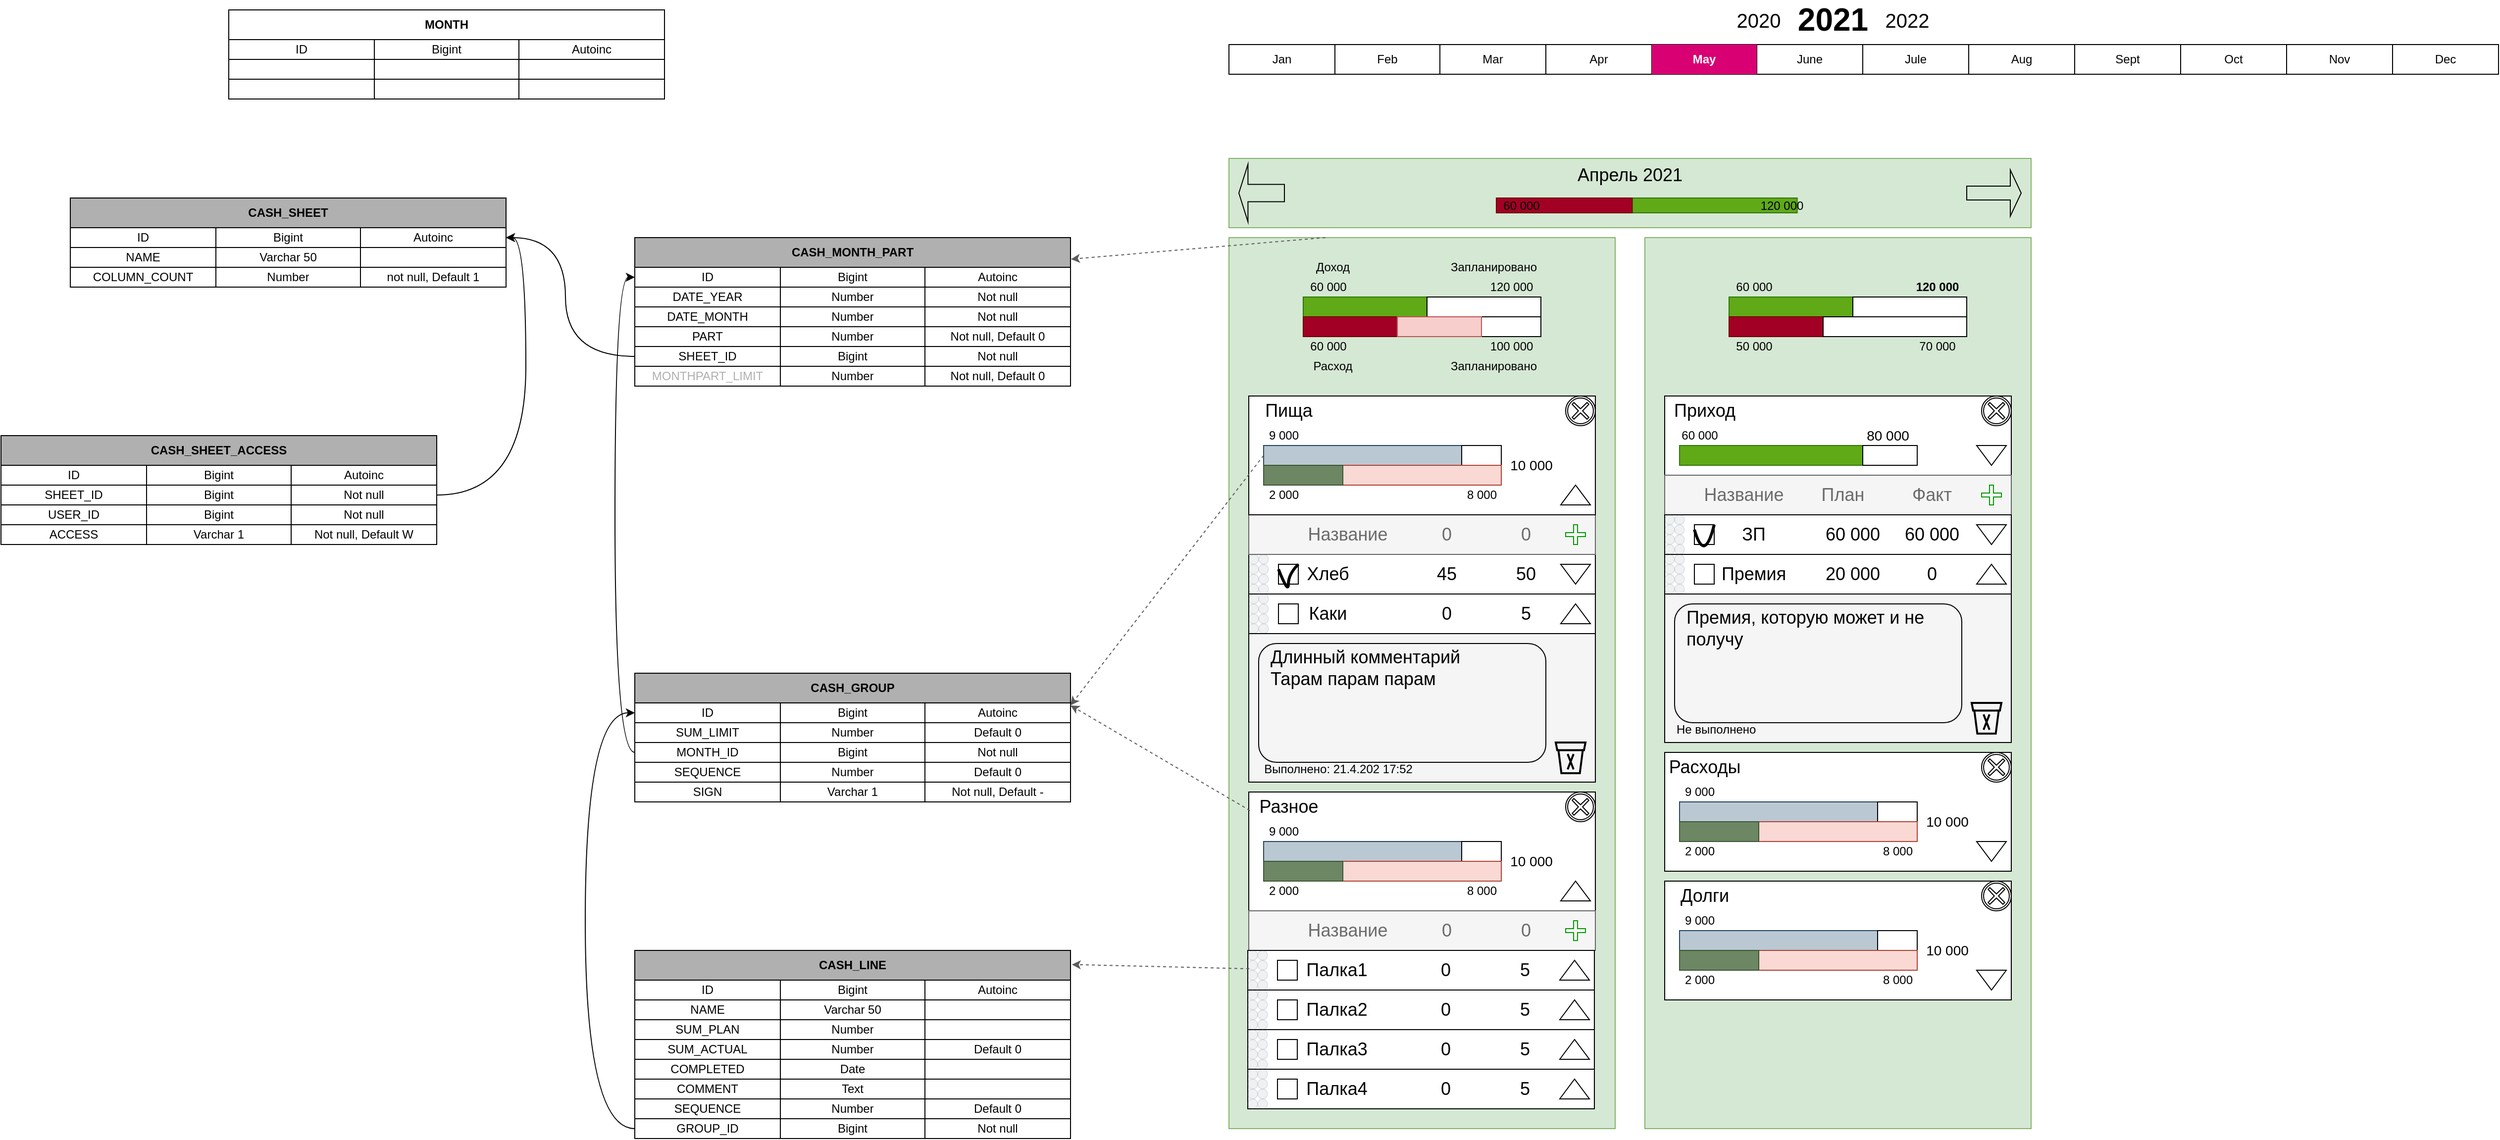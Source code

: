 <mxfile version="14.5.1" type="device" pages="2"><diagram id="ljOqj4VAa6d0nCVQTkIX" name="Structure"><mxGraphModel dx="3231" dy="1573" grid="1" gridSize="10" guides="1" tooltips="1" connect="1" arrows="1" fold="1" page="0" pageScale="1" pageWidth="850" pageHeight="1100" math="0" shadow="0"><root><mxCell id="0"/><mxCell id="1" parent="0"/><mxCell id="9HDwS5UifnDrJTQMMmZ_-368" value="" style="rounded=0;whiteSpace=wrap;html=1;strokeColor=#82b366;fillColor=#d5e8d4;fontSize=18;" parent="1" vertex="1"><mxGeometry x="540" y="-80" width="390" height="900" as="geometry"/></mxCell><mxCell id="9HDwS5UifnDrJTQMMmZ_-367" value="" style="rounded=0;whiteSpace=wrap;html=1;strokeColor=#82b366;fillColor=#d5e8d4;fontSize=18;" parent="1" vertex="1"><mxGeometry x="120" y="-80" width="390" height="900" as="geometry"/></mxCell><mxCell id="9HDwS5UifnDrJTQMMmZ_-140" value="" style="group" parent="1" vertex="1" connectable="0"><mxGeometry x="140" y="280" width="350" height="40" as="geometry"/></mxCell><mxCell id="9HDwS5UifnDrJTQMMmZ_-84" value="" style="rounded=0;whiteSpace=wrap;html=1;fontSize=18;" parent="9HDwS5UifnDrJTQMMmZ_-140" vertex="1"><mxGeometry width="350" height="40" as="geometry"/></mxCell><mxCell id="9HDwS5UifnDrJTQMMmZ_-85" value="" style="verticalLabelPosition=bottom;verticalAlign=top;html=1;shape=mxgraph.basic.acute_triangle;dx=0.5;fontSize=14;rotation=0;" parent="9HDwS5UifnDrJTQMMmZ_-140" vertex="1"><mxGeometry x="315" y="10" width="30" height="20" as="geometry"/></mxCell><mxCell id="9HDwS5UifnDrJTQMMmZ_-86" value="" style="group" parent="9HDwS5UifnDrJTQMMmZ_-140" vertex="1" connectable="0"><mxGeometry width="20" height="40" as="geometry"/></mxCell><mxCell id="9HDwS5UifnDrJTQMMmZ_-87" value="" style="ellipse;whiteSpace=wrap;html=1;aspect=fixed;fontSize=18;opacity=10;fillColor=#647687;strokeColor=#314354;fontColor=#ffffff;" parent="9HDwS5UifnDrJTQMMmZ_-86" vertex="1"><mxGeometry x="10" width="10" height="10" as="geometry"/></mxCell><mxCell id="9HDwS5UifnDrJTQMMmZ_-88" value="" style="ellipse;whiteSpace=wrap;html=1;aspect=fixed;fontSize=18;opacity=10;fillColor=#647687;strokeColor=#314354;fontColor=#ffffff;" parent="9HDwS5UifnDrJTQMMmZ_-86" vertex="1"><mxGeometry width="10" height="10" as="geometry"/></mxCell><mxCell id="9HDwS5UifnDrJTQMMmZ_-89" value="" style="ellipse;whiteSpace=wrap;html=1;aspect=fixed;fontSize=18;opacity=10;fillColor=#647687;strokeColor=#314354;fontColor=#ffffff;" parent="9HDwS5UifnDrJTQMMmZ_-86" vertex="1"><mxGeometry y="10" width="10" height="10" as="geometry"/></mxCell><mxCell id="9HDwS5UifnDrJTQMMmZ_-90" value="" style="ellipse;whiteSpace=wrap;html=1;aspect=fixed;fontSize=18;opacity=10;fillColor=#647687;strokeColor=#314354;fontColor=#ffffff;" parent="9HDwS5UifnDrJTQMMmZ_-86" vertex="1"><mxGeometry x="10" y="10" width="10" height="10" as="geometry"/></mxCell><mxCell id="9HDwS5UifnDrJTQMMmZ_-91" value="" style="ellipse;whiteSpace=wrap;html=1;aspect=fixed;fontSize=18;opacity=10;fillColor=#647687;strokeColor=#314354;fontColor=#ffffff;" parent="9HDwS5UifnDrJTQMMmZ_-86" vertex="1"><mxGeometry x="10" y="20" width="10" height="10" as="geometry"/></mxCell><mxCell id="9HDwS5UifnDrJTQMMmZ_-92" value="" style="ellipse;whiteSpace=wrap;html=1;aspect=fixed;fontSize=18;opacity=10;fillColor=#647687;strokeColor=#314354;fontColor=#ffffff;" parent="9HDwS5UifnDrJTQMMmZ_-86" vertex="1"><mxGeometry y="20" width="10" height="10" as="geometry"/></mxCell><mxCell id="9HDwS5UifnDrJTQMMmZ_-93" value="" style="ellipse;whiteSpace=wrap;html=1;aspect=fixed;fontSize=18;opacity=10;fillColor=#647687;strokeColor=#314354;fontColor=#ffffff;" parent="9HDwS5UifnDrJTQMMmZ_-86" vertex="1"><mxGeometry y="30" width="10" height="10" as="geometry"/></mxCell><mxCell id="9HDwS5UifnDrJTQMMmZ_-94" value="" style="ellipse;whiteSpace=wrap;html=1;aspect=fixed;fontSize=18;opacity=10;fillColor=#647687;strokeColor=#314354;fontColor=#ffffff;" parent="9HDwS5UifnDrJTQMMmZ_-86" vertex="1"><mxGeometry x="10" y="30" width="10" height="10" as="geometry"/></mxCell><mxCell id="9HDwS5UifnDrJTQMMmZ_-95" value="" style="rounded=0;whiteSpace=wrap;html=1;fontSize=18;fillColor=none;" parent="9HDwS5UifnDrJTQMMmZ_-140" vertex="1"><mxGeometry x="30" y="10" width="20" height="20" as="geometry"/></mxCell><mxCell id="9HDwS5UifnDrJTQMMmZ_-96" value="Каки" style="text;html=1;strokeColor=none;fillColor=none;align=center;verticalAlign=middle;whiteSpace=wrap;rounded=0;fontSize=18;" parent="9HDwS5UifnDrJTQMMmZ_-140" vertex="1"><mxGeometry x="60" y="10" width="40" height="20" as="geometry"/></mxCell><mxCell id="9HDwS5UifnDrJTQMMmZ_-97" value="5" style="text;html=1;strokeColor=none;fillColor=none;align=center;verticalAlign=middle;whiteSpace=wrap;rounded=0;fontSize=18;" parent="9HDwS5UifnDrJTQMMmZ_-140" vertex="1"><mxGeometry x="260" y="10" width="40" height="20" as="geometry"/></mxCell><mxCell id="9HDwS5UifnDrJTQMMmZ_-98" value="0" style="text;html=1;strokeColor=none;fillColor=none;align=center;verticalAlign=middle;whiteSpace=wrap;rounded=0;fontSize=18;" parent="9HDwS5UifnDrJTQMMmZ_-140" vertex="1"><mxGeometry x="180" y="10" width="40" height="20" as="geometry"/></mxCell><mxCell id="9HDwS5UifnDrJTQMMmZ_-141" value="" style="group" parent="1" vertex="1" connectable="0"><mxGeometry x="140" y="240" width="350" height="40" as="geometry"/></mxCell><mxCell id="9HDwS5UifnDrJTQMMmZ_-52" value="" style="rounded=0;whiteSpace=wrap;html=1;fontSize=18;" parent="9HDwS5UifnDrJTQMMmZ_-141" vertex="1"><mxGeometry width="350" height="40" as="geometry"/></mxCell><mxCell id="9HDwS5UifnDrJTQMMmZ_-54" value="" style="verticalLabelPosition=bottom;verticalAlign=top;html=1;shape=mxgraph.basic.acute_triangle;dx=0.5;fontSize=14;rotation=-180;" parent="9HDwS5UifnDrJTQMMmZ_-141" vertex="1"><mxGeometry x="315" y="10" width="30" height="20" as="geometry"/></mxCell><mxCell id="9HDwS5UifnDrJTQMMmZ_-76" value="" style="group" parent="9HDwS5UifnDrJTQMMmZ_-141" vertex="1" connectable="0"><mxGeometry width="20" height="40" as="geometry"/></mxCell><mxCell id="9HDwS5UifnDrJTQMMmZ_-56" value="" style="ellipse;whiteSpace=wrap;html=1;aspect=fixed;fontSize=18;opacity=10;fillColor=#647687;strokeColor=#314354;fontColor=#ffffff;" parent="9HDwS5UifnDrJTQMMmZ_-76" vertex="1"><mxGeometry x="10" width="10" height="10" as="geometry"/></mxCell><mxCell id="9HDwS5UifnDrJTQMMmZ_-61" value="" style="ellipse;whiteSpace=wrap;html=1;aspect=fixed;fontSize=18;opacity=10;fillColor=#647687;strokeColor=#314354;fontColor=#ffffff;" parent="9HDwS5UifnDrJTQMMmZ_-76" vertex="1"><mxGeometry width="10" height="10" as="geometry"/></mxCell><mxCell id="9HDwS5UifnDrJTQMMmZ_-62" value="" style="ellipse;whiteSpace=wrap;html=1;aspect=fixed;fontSize=18;opacity=10;fillColor=#647687;strokeColor=#314354;fontColor=#ffffff;" parent="9HDwS5UifnDrJTQMMmZ_-76" vertex="1"><mxGeometry y="10" width="10" height="10" as="geometry"/></mxCell><mxCell id="9HDwS5UifnDrJTQMMmZ_-63" value="" style="ellipse;whiteSpace=wrap;html=1;aspect=fixed;fontSize=18;opacity=10;fillColor=#647687;strokeColor=#314354;fontColor=#ffffff;" parent="9HDwS5UifnDrJTQMMmZ_-76" vertex="1"><mxGeometry x="10" y="10" width="10" height="10" as="geometry"/></mxCell><mxCell id="9HDwS5UifnDrJTQMMmZ_-64" value="" style="ellipse;whiteSpace=wrap;html=1;aspect=fixed;fontSize=18;opacity=10;fillColor=#647687;strokeColor=#314354;fontColor=#ffffff;" parent="9HDwS5UifnDrJTQMMmZ_-76" vertex="1"><mxGeometry x="10" y="20" width="10" height="10" as="geometry"/></mxCell><mxCell id="9HDwS5UifnDrJTQMMmZ_-65" value="" style="ellipse;whiteSpace=wrap;html=1;aspect=fixed;fontSize=18;opacity=10;fillColor=#647687;strokeColor=#314354;fontColor=#ffffff;" parent="9HDwS5UifnDrJTQMMmZ_-76" vertex="1"><mxGeometry y="20" width="10" height="10" as="geometry"/></mxCell><mxCell id="9HDwS5UifnDrJTQMMmZ_-66" value="" style="ellipse;whiteSpace=wrap;html=1;aspect=fixed;fontSize=18;opacity=10;fillColor=#647687;strokeColor=#314354;fontColor=#ffffff;" parent="9HDwS5UifnDrJTQMMmZ_-76" vertex="1"><mxGeometry y="30" width="10" height="10" as="geometry"/></mxCell><mxCell id="9HDwS5UifnDrJTQMMmZ_-67" value="" style="ellipse;whiteSpace=wrap;html=1;aspect=fixed;fontSize=18;opacity=10;fillColor=#647687;strokeColor=#314354;fontColor=#ffffff;" parent="9HDwS5UifnDrJTQMMmZ_-76" vertex="1"><mxGeometry x="10" y="30" width="10" height="10" as="geometry"/></mxCell><mxCell id="9HDwS5UifnDrJTQMMmZ_-79" value="" style="rounded=0;whiteSpace=wrap;html=1;fontSize=18;fillColor=none;" parent="9HDwS5UifnDrJTQMMmZ_-141" vertex="1"><mxGeometry x="30" y="10" width="20" height="20" as="geometry"/></mxCell><mxCell id="9HDwS5UifnDrJTQMMmZ_-80" value="Хлеб" style="text;html=1;strokeColor=none;fillColor=none;align=center;verticalAlign=middle;whiteSpace=wrap;rounded=0;fontSize=18;" parent="9HDwS5UifnDrJTQMMmZ_-141" vertex="1"><mxGeometry x="60" y="10" width="40" height="20" as="geometry"/></mxCell><mxCell id="9HDwS5UifnDrJTQMMmZ_-81" value="50" style="text;html=1;strokeColor=none;fillColor=none;align=center;verticalAlign=middle;whiteSpace=wrap;rounded=0;fontSize=18;" parent="9HDwS5UifnDrJTQMMmZ_-141" vertex="1"><mxGeometry x="260" y="10" width="40" height="20" as="geometry"/></mxCell><mxCell id="9HDwS5UifnDrJTQMMmZ_-82" value="45" style="text;html=1;strokeColor=none;fillColor=none;align=center;verticalAlign=middle;whiteSpace=wrap;rounded=0;fontSize=18;" parent="9HDwS5UifnDrJTQMMmZ_-141" vertex="1"><mxGeometry x="180" y="10" width="40" height="20" as="geometry"/></mxCell><mxCell id="9HDwS5UifnDrJTQMMmZ_-83" value="" style="curved=1;endArrow=none;html=1;fontSize=18;endFill=0;exitX=1;exitY=0;exitDx=0;exitDy=0;entryX=0;entryY=0.25;entryDx=0;entryDy=0;strokeWidth=3;" parent="9HDwS5UifnDrJTQMMmZ_-141" source="9HDwS5UifnDrJTQMMmZ_-79" target="9HDwS5UifnDrJTQMMmZ_-79" edge="1"><mxGeometry width="50" height="50" relative="1" as="geometry"><mxPoint x="50" y="10" as="sourcePoint"/><mxPoint x="30" y="20" as="targetPoint"/><Array as="points"><mxPoint x="40" y="20"/><mxPoint x="40" y="40"/></Array></mxGeometry></mxCell><mxCell id="9HDwS5UifnDrJTQMMmZ_-142" value="" style="group" parent="1" vertex="1" connectable="0"><mxGeometry x="140" y="200" width="350" height="40" as="geometry"/></mxCell><mxCell id="9HDwS5UifnDrJTQMMmZ_-100" value="" style="rounded=0;whiteSpace=wrap;html=1;fillColor=#f5f5f5;fontSize=18;strokeColor=#666666;fontColor=#333333;" parent="9HDwS5UifnDrJTQMMmZ_-142" vertex="1"><mxGeometry width="350" height="40" as="geometry"/></mxCell><mxCell id="9HDwS5UifnDrJTQMMmZ_-105" value="" style="shape=cross;whiteSpace=wrap;html=1;fillColor=none;fontSize=18;fontColor=#009900;strokeColor=#009900;" parent="9HDwS5UifnDrJTQMMmZ_-142" vertex="1"><mxGeometry x="320" y="10" width="20" height="20" as="geometry"/></mxCell><mxCell id="9HDwS5UifnDrJTQMMmZ_-106" value="Название" style="text;html=1;strokeColor=none;fillColor=none;align=center;verticalAlign=middle;whiteSpace=wrap;rounded=0;fontSize=18;fontColor=#6B6B6B;" parent="9HDwS5UifnDrJTQMMmZ_-142" vertex="1"><mxGeometry x="50" y="10" width="100" height="20" as="geometry"/></mxCell><mxCell id="9HDwS5UifnDrJTQMMmZ_-108" value="0" style="text;html=1;strokeColor=none;fillColor=none;align=center;verticalAlign=middle;whiteSpace=wrap;rounded=0;fontSize=18;fontColor=#6B6B6B;" parent="9HDwS5UifnDrJTQMMmZ_-142" vertex="1"><mxGeometry x="180" y="10" width="40" height="20" as="geometry"/></mxCell><mxCell id="9HDwS5UifnDrJTQMMmZ_-109" value="0" style="text;html=1;strokeColor=none;fillColor=none;align=center;verticalAlign=middle;whiteSpace=wrap;rounded=0;fontSize=18;fontColor=#6B6B6B;" parent="9HDwS5UifnDrJTQMMmZ_-142" vertex="1"><mxGeometry x="260" y="10" width="40" height="20" as="geometry"/></mxCell><mxCell id="9HDwS5UifnDrJTQMMmZ_-143" value="" style="group" parent="1" vertex="1" connectable="0"><mxGeometry x="140" y="80" width="350" height="120" as="geometry"/></mxCell><mxCell id="9HDwS5UifnDrJTQMMmZ_-35" value="" style="rounded=0;whiteSpace=wrap;html=1;fontSize=14;" parent="9HDwS5UifnDrJTQMMmZ_-143" vertex="1"><mxGeometry width="350" height="120" as="geometry"/></mxCell><mxCell id="9HDwS5UifnDrJTQMMmZ_-34" value="" style="verticalLabelPosition=bottom;verticalAlign=top;html=1;shape=mxgraph.basic.acute_triangle;dx=0.5;fontSize=14;" parent="9HDwS5UifnDrJTQMMmZ_-143" vertex="1"><mxGeometry x="315" y="90" width="30" height="20" as="geometry"/></mxCell><mxCell id="9HDwS5UifnDrJTQMMmZ_-37" value="" style="group;fontSize=14;" parent="9HDwS5UifnDrJTQMMmZ_-143" vertex="1" connectable="0"><mxGeometry x="10" y="30" width="305" height="80" as="geometry"/></mxCell><mxCell id="9HDwS5UifnDrJTQMMmZ_-38" value="9 000" style="text;html=1;align=center;verticalAlign=middle;resizable=0;points=[];autosize=1;" parent="9HDwS5UifnDrJTQMMmZ_-37" vertex="1"><mxGeometry width="50" height="20" as="geometry"/></mxCell><mxCell id="9HDwS5UifnDrJTQMMmZ_-39" value="" style="rounded=0;whiteSpace=wrap;html=1;fillColor=#bac8d3;strokeColor=#23445d;" parent="9HDwS5UifnDrJTQMMmZ_-37" vertex="1"><mxGeometry x="5" y="20" width="200" height="20" as="geometry"/></mxCell><mxCell id="9HDwS5UifnDrJTQMMmZ_-40" value="" style="rounded=0;whiteSpace=wrap;html=1;" parent="9HDwS5UifnDrJTQMMmZ_-37" vertex="1"><mxGeometry x="205" y="20" width="40" height="20" as="geometry"/></mxCell><mxCell id="9HDwS5UifnDrJTQMMmZ_-41" value="" style="rounded=0;whiteSpace=wrap;html=1;fillColor=#fad9d5;strokeColor=#ae4132;" parent="9HDwS5UifnDrJTQMMmZ_-37" vertex="1"><mxGeometry x="85" y="40" width="160" height="20" as="geometry"/></mxCell><mxCell id="9HDwS5UifnDrJTQMMmZ_-42" value="" style="rounded=0;whiteSpace=wrap;html=1;fillColor=#6d8764;strokeColor=#3A5431;fontColor=#ffffff;" parent="9HDwS5UifnDrJTQMMmZ_-37" vertex="1"><mxGeometry x="5" y="40" width="80" height="20" as="geometry"/></mxCell><mxCell id="9HDwS5UifnDrJTQMMmZ_-43" value="2 000" style="text;html=1;align=center;verticalAlign=middle;resizable=0;points=[];autosize=1;" parent="9HDwS5UifnDrJTQMMmZ_-37" vertex="1"><mxGeometry y="60" width="50" height="20" as="geometry"/></mxCell><mxCell id="9HDwS5UifnDrJTQMMmZ_-44" value="8 000" style="text;html=1;align=center;verticalAlign=middle;resizable=0;points=[];autosize=1;" parent="9HDwS5UifnDrJTQMMmZ_-37" vertex="1"><mxGeometry x="200" y="60" width="50" height="20" as="geometry"/></mxCell><mxCell id="9HDwS5UifnDrJTQMMmZ_-45" value="10 000" style="text;html=1;align=center;verticalAlign=middle;resizable=0;points=[];autosize=1;fontSize=14;" parent="9HDwS5UifnDrJTQMMmZ_-37" vertex="1"><mxGeometry x="245" y="30" width="60" height="20" as="geometry"/></mxCell><mxCell id="9HDwS5UifnDrJTQMMmZ_-49" value="Пища" style="text;html=1;align=center;verticalAlign=middle;resizable=0;points=[];autosize=1;fontSize=18;" parent="9HDwS5UifnDrJTQMMmZ_-143" vertex="1"><mxGeometry x="10" width="60" height="30" as="geometry"/></mxCell><mxCell id="9HDwS5UifnDrJTQMMmZ_-55" value="" style="shape=mxgraph.bpmn.shape;html=1;verticalLabelPosition=bottom;labelBackgroundColor=#ffffff;verticalAlign=top;align=center;perimeter=ellipsePerimeter;outlineConnect=0;outline=boundInt;symbol=cancel;fontSize=18;" parent="9HDwS5UifnDrJTQMMmZ_-143" vertex="1"><mxGeometry x="320" width="30" height="30" as="geometry"/></mxCell><mxCell id="9HDwS5UifnDrJTQMMmZ_-164" value="" style="group" parent="1" vertex="1" connectable="0"><mxGeometry x="140" y="320" width="350" height="150" as="geometry"/></mxCell><mxCell id="9HDwS5UifnDrJTQMMmZ_-163" value="" style="group;fillColor=#f5f5f5;strokeColor=#666666;fontColor=#333333;container=0;" parent="9HDwS5UifnDrJTQMMmZ_-164" vertex="1" connectable="0"><mxGeometry width="350" height="150" as="geometry"/></mxCell><mxCell id="9HDwS5UifnDrJTQMMmZ_-158" value="" style="rounded=0;whiteSpace=wrap;html=1;fillColor=none;fontSize=18;fontColor=#009900;" parent="9HDwS5UifnDrJTQMMmZ_-164" vertex="1"><mxGeometry width="350" height="150" as="geometry"/></mxCell><mxCell id="9HDwS5UifnDrJTQMMmZ_-159" value="&lt;font color=&quot;#000000&quot; style=&quot;font-size: 12px&quot;&gt;Выполнено: 21.4.202 17:52&lt;/font&gt;" style="text;html=1;align=center;verticalAlign=middle;resizable=0;points=[];autosize=1;fontSize=18;fontColor=#009900;" parent="9HDwS5UifnDrJTQMMmZ_-164" vertex="1"><mxGeometry y="120" width="180" height="30" as="geometry"/></mxCell><mxCell id="9HDwS5UifnDrJTQMMmZ_-160" value="" style="rounded=1;whiteSpace=wrap;html=1;strokeColor=#000000;fillColor=none;fontSize=18;fontColor=#009900;" parent="9HDwS5UifnDrJTQMMmZ_-164" vertex="1"><mxGeometry x="10" y="10" width="290" height="120" as="geometry"/></mxCell><mxCell id="9HDwS5UifnDrJTQMMmZ_-161" value="Длинный комментарий&lt;br&gt;&lt;div&gt;&lt;span&gt;Тарам парам парам&lt;/span&gt;&lt;/div&gt;" style="text;html=1;strokeColor=none;fillColor=none;align=left;verticalAlign=middle;whiteSpace=wrap;rounded=0;fontSize=18;" parent="9HDwS5UifnDrJTQMMmZ_-164" vertex="1"><mxGeometry x="20" y="10" width="260" height="50" as="geometry"/></mxCell><mxCell id="9HDwS5UifnDrJTQMMmZ_-162" value="" style="html=1;verticalLabelPosition=bottom;align=center;labelBackgroundColor=#ffffff;verticalAlign=top;strokeWidth=2;shadow=0;dashed=0;shape=mxgraph.ios7.icons.basket_cancel;fillColor=none;fontSize=18;fontColor=#000000;" parent="9HDwS5UifnDrJTQMMmZ_-164" vertex="1"><mxGeometry x="310" y="110" width="30" height="31" as="geometry"/></mxCell><mxCell id="9HDwS5UifnDrJTQMMmZ_-165" value="" style="group" parent="1" vertex="1" connectable="0"><mxGeometry x="140" y="480" width="350" height="120" as="geometry"/></mxCell><mxCell id="9HDwS5UifnDrJTQMMmZ_-166" value="" style="rounded=0;whiteSpace=wrap;html=1;fontSize=14;" parent="9HDwS5UifnDrJTQMMmZ_-165" vertex="1"><mxGeometry width="350" height="120" as="geometry"/></mxCell><mxCell id="9HDwS5UifnDrJTQMMmZ_-167" value="" style="verticalLabelPosition=bottom;verticalAlign=top;html=1;shape=mxgraph.basic.acute_triangle;dx=0.5;fontSize=14;" parent="9HDwS5UifnDrJTQMMmZ_-165" vertex="1"><mxGeometry x="315" y="90" width="30" height="20" as="geometry"/></mxCell><mxCell id="9HDwS5UifnDrJTQMMmZ_-168" value="" style="group;fontSize=14;" parent="9HDwS5UifnDrJTQMMmZ_-165" vertex="1" connectable="0"><mxGeometry x="10" y="30" width="305" height="80" as="geometry"/></mxCell><mxCell id="9HDwS5UifnDrJTQMMmZ_-169" value="9 000" style="text;html=1;align=center;verticalAlign=middle;resizable=0;points=[];autosize=1;" parent="9HDwS5UifnDrJTQMMmZ_-168" vertex="1"><mxGeometry width="50" height="20" as="geometry"/></mxCell><mxCell id="9HDwS5UifnDrJTQMMmZ_-170" value="" style="rounded=0;whiteSpace=wrap;html=1;fillColor=#bac8d3;strokeColor=#23445d;" parent="9HDwS5UifnDrJTQMMmZ_-168" vertex="1"><mxGeometry x="5" y="20" width="200" height="20" as="geometry"/></mxCell><mxCell id="9HDwS5UifnDrJTQMMmZ_-171" value="" style="rounded=0;whiteSpace=wrap;html=1;" parent="9HDwS5UifnDrJTQMMmZ_-168" vertex="1"><mxGeometry x="205" y="20" width="40" height="20" as="geometry"/></mxCell><mxCell id="9HDwS5UifnDrJTQMMmZ_-172" value="" style="rounded=0;whiteSpace=wrap;html=1;fillColor=#fad9d5;strokeColor=#ae4132;" parent="9HDwS5UifnDrJTQMMmZ_-168" vertex="1"><mxGeometry x="85" y="40" width="160" height="20" as="geometry"/></mxCell><mxCell id="9HDwS5UifnDrJTQMMmZ_-173" value="" style="rounded=0;whiteSpace=wrap;html=1;fillColor=#6d8764;strokeColor=#3A5431;fontColor=#ffffff;" parent="9HDwS5UifnDrJTQMMmZ_-168" vertex="1"><mxGeometry x="5" y="40" width="80" height="20" as="geometry"/></mxCell><mxCell id="9HDwS5UifnDrJTQMMmZ_-174" value="2 000" style="text;html=1;align=center;verticalAlign=middle;resizable=0;points=[];autosize=1;" parent="9HDwS5UifnDrJTQMMmZ_-168" vertex="1"><mxGeometry y="60" width="50" height="20" as="geometry"/></mxCell><mxCell id="9HDwS5UifnDrJTQMMmZ_-175" value="8 000" style="text;html=1;align=center;verticalAlign=middle;resizable=0;points=[];autosize=1;" parent="9HDwS5UifnDrJTQMMmZ_-168" vertex="1"><mxGeometry x="200" y="60" width="50" height="20" as="geometry"/></mxCell><mxCell id="9HDwS5UifnDrJTQMMmZ_-176" value="10 000" style="text;html=1;align=center;verticalAlign=middle;resizable=0;points=[];autosize=1;fontSize=14;" parent="9HDwS5UifnDrJTQMMmZ_-168" vertex="1"><mxGeometry x="245" y="30" width="60" height="20" as="geometry"/></mxCell><mxCell id="9HDwS5UifnDrJTQMMmZ_-177" value="Разное" style="text;html=1;align=center;verticalAlign=middle;resizable=0;points=[];autosize=1;fontSize=18;" parent="9HDwS5UifnDrJTQMMmZ_-165" vertex="1"><mxGeometry x="5" width="70" height="30" as="geometry"/></mxCell><mxCell id="9HDwS5UifnDrJTQMMmZ_-178" value="" style="shape=mxgraph.bpmn.shape;html=1;verticalLabelPosition=bottom;labelBackgroundColor=#ffffff;verticalAlign=top;align=center;perimeter=ellipsePerimeter;outlineConnect=0;outline=boundInt;symbol=cancel;fontSize=18;" parent="9HDwS5UifnDrJTQMMmZ_-165" vertex="1"><mxGeometry x="320" width="30" height="30" as="geometry"/></mxCell><mxCell id="9HDwS5UifnDrJTQMMmZ_-179" value="" style="group" parent="1" vertex="1" connectable="0"><mxGeometry x="140" y="600" width="350" height="40" as="geometry"/></mxCell><mxCell id="9HDwS5UifnDrJTQMMmZ_-180" value="" style="rounded=0;whiteSpace=wrap;html=1;fillColor=#f5f5f5;fontSize=18;strokeColor=#666666;fontColor=#333333;" parent="9HDwS5UifnDrJTQMMmZ_-179" vertex="1"><mxGeometry width="350" height="40" as="geometry"/></mxCell><mxCell id="9HDwS5UifnDrJTQMMmZ_-181" value="" style="shape=cross;whiteSpace=wrap;html=1;fillColor=none;fontSize=18;fontColor=#009900;strokeColor=#009900;" parent="9HDwS5UifnDrJTQMMmZ_-179" vertex="1"><mxGeometry x="320" y="10" width="20" height="20" as="geometry"/></mxCell><mxCell id="9HDwS5UifnDrJTQMMmZ_-182" value="Название" style="text;html=1;strokeColor=none;fillColor=none;align=center;verticalAlign=middle;whiteSpace=wrap;rounded=0;fontSize=18;fontColor=#6B6B6B;" parent="9HDwS5UifnDrJTQMMmZ_-179" vertex="1"><mxGeometry x="50" y="10" width="100" height="20" as="geometry"/></mxCell><mxCell id="9HDwS5UifnDrJTQMMmZ_-183" value="0" style="text;html=1;strokeColor=none;fillColor=none;align=center;verticalAlign=middle;whiteSpace=wrap;rounded=0;fontSize=18;fontColor=#6B6B6B;" parent="9HDwS5UifnDrJTQMMmZ_-179" vertex="1"><mxGeometry x="180" y="10" width="40" height="20" as="geometry"/></mxCell><mxCell id="9HDwS5UifnDrJTQMMmZ_-184" value="0" style="text;html=1;strokeColor=none;fillColor=none;align=center;verticalAlign=middle;whiteSpace=wrap;rounded=0;fontSize=18;fontColor=#6B6B6B;" parent="9HDwS5UifnDrJTQMMmZ_-179" vertex="1"><mxGeometry x="260" y="10" width="40" height="20" as="geometry"/></mxCell><mxCell id="9HDwS5UifnDrJTQMMmZ_-185" value="" style="group" parent="1" vertex="1" connectable="0"><mxGeometry x="139" y="640" width="350" height="40" as="geometry"/></mxCell><mxCell id="9HDwS5UifnDrJTQMMmZ_-186" value="" style="rounded=0;whiteSpace=wrap;html=1;fontSize=18;" parent="9HDwS5UifnDrJTQMMmZ_-185" vertex="1"><mxGeometry width="350" height="40" as="geometry"/></mxCell><mxCell id="9HDwS5UifnDrJTQMMmZ_-187" value="" style="verticalLabelPosition=bottom;verticalAlign=top;html=1;shape=mxgraph.basic.acute_triangle;dx=0.5;fontSize=14;rotation=0;" parent="9HDwS5UifnDrJTQMMmZ_-185" vertex="1"><mxGeometry x="315" y="10" width="30" height="20" as="geometry"/></mxCell><mxCell id="9HDwS5UifnDrJTQMMmZ_-188" value="" style="group" parent="9HDwS5UifnDrJTQMMmZ_-185" vertex="1" connectable="0"><mxGeometry width="20" height="40" as="geometry"/></mxCell><mxCell id="9HDwS5UifnDrJTQMMmZ_-189" value="" style="ellipse;whiteSpace=wrap;html=1;aspect=fixed;fontSize=18;opacity=10;fillColor=#647687;strokeColor=#314354;fontColor=#ffffff;" parent="9HDwS5UifnDrJTQMMmZ_-188" vertex="1"><mxGeometry x="10" width="10" height="10" as="geometry"/></mxCell><mxCell id="9HDwS5UifnDrJTQMMmZ_-190" value="" style="ellipse;whiteSpace=wrap;html=1;aspect=fixed;fontSize=18;opacity=10;fillColor=#647687;strokeColor=#314354;fontColor=#ffffff;" parent="9HDwS5UifnDrJTQMMmZ_-188" vertex="1"><mxGeometry width="10" height="10" as="geometry"/></mxCell><mxCell id="9HDwS5UifnDrJTQMMmZ_-191" value="" style="ellipse;whiteSpace=wrap;html=1;aspect=fixed;fontSize=18;opacity=10;fillColor=#647687;strokeColor=#314354;fontColor=#ffffff;" parent="9HDwS5UifnDrJTQMMmZ_-188" vertex="1"><mxGeometry y="10" width="10" height="10" as="geometry"/></mxCell><mxCell id="9HDwS5UifnDrJTQMMmZ_-192" value="" style="ellipse;whiteSpace=wrap;html=1;aspect=fixed;fontSize=18;opacity=10;fillColor=#647687;strokeColor=#314354;fontColor=#ffffff;" parent="9HDwS5UifnDrJTQMMmZ_-188" vertex="1"><mxGeometry x="10" y="10" width="10" height="10" as="geometry"/></mxCell><mxCell id="9HDwS5UifnDrJTQMMmZ_-193" value="" style="ellipse;whiteSpace=wrap;html=1;aspect=fixed;fontSize=18;opacity=10;fillColor=#647687;strokeColor=#314354;fontColor=#ffffff;" parent="9HDwS5UifnDrJTQMMmZ_-188" vertex="1"><mxGeometry x="10" y="20" width="10" height="10" as="geometry"/></mxCell><mxCell id="9HDwS5UifnDrJTQMMmZ_-194" value="" style="ellipse;whiteSpace=wrap;html=1;aspect=fixed;fontSize=18;opacity=10;fillColor=#647687;strokeColor=#314354;fontColor=#ffffff;" parent="9HDwS5UifnDrJTQMMmZ_-188" vertex="1"><mxGeometry y="20" width="10" height="10" as="geometry"/></mxCell><mxCell id="9HDwS5UifnDrJTQMMmZ_-195" value="" style="ellipse;whiteSpace=wrap;html=1;aspect=fixed;fontSize=18;opacity=10;fillColor=#647687;strokeColor=#314354;fontColor=#ffffff;" parent="9HDwS5UifnDrJTQMMmZ_-188" vertex="1"><mxGeometry y="30" width="10" height="10" as="geometry"/></mxCell><mxCell id="9HDwS5UifnDrJTQMMmZ_-196" value="" style="ellipse;whiteSpace=wrap;html=1;aspect=fixed;fontSize=18;opacity=10;fillColor=#647687;strokeColor=#314354;fontColor=#ffffff;" parent="9HDwS5UifnDrJTQMMmZ_-188" vertex="1"><mxGeometry x="10" y="30" width="10" height="10" as="geometry"/></mxCell><mxCell id="9HDwS5UifnDrJTQMMmZ_-197" value="" style="rounded=0;whiteSpace=wrap;html=1;fontSize=18;fillColor=none;" parent="9HDwS5UifnDrJTQMMmZ_-185" vertex="1"><mxGeometry x="30" y="10" width="20" height="20" as="geometry"/></mxCell><mxCell id="9HDwS5UifnDrJTQMMmZ_-198" value="Палка1" style="text;html=1;strokeColor=none;fillColor=none;align=center;verticalAlign=middle;whiteSpace=wrap;rounded=0;fontSize=18;" parent="9HDwS5UifnDrJTQMMmZ_-185" vertex="1"><mxGeometry x="60" y="10" width="60" height="20" as="geometry"/></mxCell><mxCell id="9HDwS5UifnDrJTQMMmZ_-199" value="5" style="text;html=1;strokeColor=none;fillColor=none;align=center;verticalAlign=middle;whiteSpace=wrap;rounded=0;fontSize=18;" parent="9HDwS5UifnDrJTQMMmZ_-185" vertex="1"><mxGeometry x="260" y="10" width="40" height="20" as="geometry"/></mxCell><mxCell id="9HDwS5UifnDrJTQMMmZ_-200" value="0" style="text;html=1;strokeColor=none;fillColor=none;align=center;verticalAlign=middle;whiteSpace=wrap;rounded=0;fontSize=18;" parent="9HDwS5UifnDrJTQMMmZ_-185" vertex="1"><mxGeometry x="180" y="10" width="40" height="20" as="geometry"/></mxCell><mxCell id="9HDwS5UifnDrJTQMMmZ_-243" value="" style="group" parent="1" vertex="1" connectable="0"><mxGeometry x="139" y="680" width="350" height="40" as="geometry"/></mxCell><mxCell id="9HDwS5UifnDrJTQMMmZ_-244" value="" style="rounded=0;whiteSpace=wrap;html=1;fontSize=18;" parent="9HDwS5UifnDrJTQMMmZ_-243" vertex="1"><mxGeometry width="350" height="40" as="geometry"/></mxCell><mxCell id="9HDwS5UifnDrJTQMMmZ_-245" value="" style="verticalLabelPosition=bottom;verticalAlign=top;html=1;shape=mxgraph.basic.acute_triangle;dx=0.5;fontSize=14;rotation=0;" parent="9HDwS5UifnDrJTQMMmZ_-243" vertex="1"><mxGeometry x="315" y="10" width="30" height="20" as="geometry"/></mxCell><mxCell id="9HDwS5UifnDrJTQMMmZ_-246" value="" style="group" parent="9HDwS5UifnDrJTQMMmZ_-243" vertex="1" connectable="0"><mxGeometry width="20" height="40" as="geometry"/></mxCell><mxCell id="9HDwS5UifnDrJTQMMmZ_-247" value="" style="ellipse;whiteSpace=wrap;html=1;aspect=fixed;fontSize=18;opacity=10;fillColor=#647687;strokeColor=#314354;fontColor=#ffffff;" parent="9HDwS5UifnDrJTQMMmZ_-246" vertex="1"><mxGeometry x="10" width="10" height="10" as="geometry"/></mxCell><mxCell id="9HDwS5UifnDrJTQMMmZ_-248" value="" style="ellipse;whiteSpace=wrap;html=1;aspect=fixed;fontSize=18;opacity=10;fillColor=#647687;strokeColor=#314354;fontColor=#ffffff;" parent="9HDwS5UifnDrJTQMMmZ_-246" vertex="1"><mxGeometry width="10" height="10" as="geometry"/></mxCell><mxCell id="9HDwS5UifnDrJTQMMmZ_-249" value="" style="ellipse;whiteSpace=wrap;html=1;aspect=fixed;fontSize=18;opacity=10;fillColor=#647687;strokeColor=#314354;fontColor=#ffffff;" parent="9HDwS5UifnDrJTQMMmZ_-246" vertex="1"><mxGeometry y="10" width="10" height="10" as="geometry"/></mxCell><mxCell id="9HDwS5UifnDrJTQMMmZ_-250" value="" style="ellipse;whiteSpace=wrap;html=1;aspect=fixed;fontSize=18;opacity=10;fillColor=#647687;strokeColor=#314354;fontColor=#ffffff;" parent="9HDwS5UifnDrJTQMMmZ_-246" vertex="1"><mxGeometry x="10" y="10" width="10" height="10" as="geometry"/></mxCell><mxCell id="9HDwS5UifnDrJTQMMmZ_-251" value="" style="ellipse;whiteSpace=wrap;html=1;aspect=fixed;fontSize=18;opacity=10;fillColor=#647687;strokeColor=#314354;fontColor=#ffffff;" parent="9HDwS5UifnDrJTQMMmZ_-246" vertex="1"><mxGeometry x="10" y="20" width="10" height="10" as="geometry"/></mxCell><mxCell id="9HDwS5UifnDrJTQMMmZ_-252" value="" style="ellipse;whiteSpace=wrap;html=1;aspect=fixed;fontSize=18;opacity=10;fillColor=#647687;strokeColor=#314354;fontColor=#ffffff;" parent="9HDwS5UifnDrJTQMMmZ_-246" vertex="1"><mxGeometry y="20" width="10" height="10" as="geometry"/></mxCell><mxCell id="9HDwS5UifnDrJTQMMmZ_-253" value="" style="ellipse;whiteSpace=wrap;html=1;aspect=fixed;fontSize=18;opacity=10;fillColor=#647687;strokeColor=#314354;fontColor=#ffffff;" parent="9HDwS5UifnDrJTQMMmZ_-246" vertex="1"><mxGeometry y="30" width="10" height="10" as="geometry"/></mxCell><mxCell id="9HDwS5UifnDrJTQMMmZ_-254" value="" style="ellipse;whiteSpace=wrap;html=1;aspect=fixed;fontSize=18;opacity=10;fillColor=#647687;strokeColor=#314354;fontColor=#ffffff;" parent="9HDwS5UifnDrJTQMMmZ_-246" vertex="1"><mxGeometry x="10" y="30" width="10" height="10" as="geometry"/></mxCell><mxCell id="9HDwS5UifnDrJTQMMmZ_-255" value="" style="rounded=0;whiteSpace=wrap;html=1;fontSize=18;fillColor=none;" parent="9HDwS5UifnDrJTQMMmZ_-243" vertex="1"><mxGeometry x="30" y="10" width="20" height="20" as="geometry"/></mxCell><mxCell id="9HDwS5UifnDrJTQMMmZ_-256" value="Палка2" style="text;html=1;strokeColor=none;fillColor=none;align=center;verticalAlign=middle;whiteSpace=wrap;rounded=0;fontSize=18;" parent="9HDwS5UifnDrJTQMMmZ_-243" vertex="1"><mxGeometry x="60" y="10" width="60" height="20" as="geometry"/></mxCell><mxCell id="9HDwS5UifnDrJTQMMmZ_-257" value="5" style="text;html=1;strokeColor=none;fillColor=none;align=center;verticalAlign=middle;whiteSpace=wrap;rounded=0;fontSize=18;" parent="9HDwS5UifnDrJTQMMmZ_-243" vertex="1"><mxGeometry x="260" y="10" width="40" height="20" as="geometry"/></mxCell><mxCell id="9HDwS5UifnDrJTQMMmZ_-258" value="0" style="text;html=1;strokeColor=none;fillColor=none;align=center;verticalAlign=middle;whiteSpace=wrap;rounded=0;fontSize=18;" parent="9HDwS5UifnDrJTQMMmZ_-243" vertex="1"><mxGeometry x="180" y="10" width="40" height="20" as="geometry"/></mxCell><mxCell id="9HDwS5UifnDrJTQMMmZ_-259" value="" style="group" parent="1" vertex="1" connectable="0"><mxGeometry x="139" y="720" width="350" height="40" as="geometry"/></mxCell><mxCell id="9HDwS5UifnDrJTQMMmZ_-260" value="" style="rounded=0;whiteSpace=wrap;html=1;fontSize=18;" parent="9HDwS5UifnDrJTQMMmZ_-259" vertex="1"><mxGeometry width="350" height="40" as="geometry"/></mxCell><mxCell id="9HDwS5UifnDrJTQMMmZ_-261" value="" style="verticalLabelPosition=bottom;verticalAlign=top;html=1;shape=mxgraph.basic.acute_triangle;dx=0.5;fontSize=14;rotation=0;" parent="9HDwS5UifnDrJTQMMmZ_-259" vertex="1"><mxGeometry x="315" y="10" width="30" height="20" as="geometry"/></mxCell><mxCell id="9HDwS5UifnDrJTQMMmZ_-262" value="" style="group" parent="9HDwS5UifnDrJTQMMmZ_-259" vertex="1" connectable="0"><mxGeometry width="20" height="40" as="geometry"/></mxCell><mxCell id="9HDwS5UifnDrJTQMMmZ_-263" value="" style="ellipse;whiteSpace=wrap;html=1;aspect=fixed;fontSize=18;opacity=10;fillColor=#647687;strokeColor=#314354;fontColor=#ffffff;" parent="9HDwS5UifnDrJTQMMmZ_-262" vertex="1"><mxGeometry x="10" width="10" height="10" as="geometry"/></mxCell><mxCell id="9HDwS5UifnDrJTQMMmZ_-264" value="" style="ellipse;whiteSpace=wrap;html=1;aspect=fixed;fontSize=18;opacity=10;fillColor=#647687;strokeColor=#314354;fontColor=#ffffff;" parent="9HDwS5UifnDrJTQMMmZ_-262" vertex="1"><mxGeometry width="10" height="10" as="geometry"/></mxCell><mxCell id="9HDwS5UifnDrJTQMMmZ_-265" value="" style="ellipse;whiteSpace=wrap;html=1;aspect=fixed;fontSize=18;opacity=10;fillColor=#647687;strokeColor=#314354;fontColor=#ffffff;" parent="9HDwS5UifnDrJTQMMmZ_-262" vertex="1"><mxGeometry y="10" width="10" height="10" as="geometry"/></mxCell><mxCell id="9HDwS5UifnDrJTQMMmZ_-266" value="" style="ellipse;whiteSpace=wrap;html=1;aspect=fixed;fontSize=18;opacity=10;fillColor=#647687;strokeColor=#314354;fontColor=#ffffff;" parent="9HDwS5UifnDrJTQMMmZ_-262" vertex="1"><mxGeometry x="10" y="10" width="10" height="10" as="geometry"/></mxCell><mxCell id="9HDwS5UifnDrJTQMMmZ_-267" value="" style="ellipse;whiteSpace=wrap;html=1;aspect=fixed;fontSize=18;opacity=10;fillColor=#647687;strokeColor=#314354;fontColor=#ffffff;" parent="9HDwS5UifnDrJTQMMmZ_-262" vertex="1"><mxGeometry x="10" y="20" width="10" height="10" as="geometry"/></mxCell><mxCell id="9HDwS5UifnDrJTQMMmZ_-268" value="" style="ellipse;whiteSpace=wrap;html=1;aspect=fixed;fontSize=18;opacity=10;fillColor=#647687;strokeColor=#314354;fontColor=#ffffff;" parent="9HDwS5UifnDrJTQMMmZ_-262" vertex="1"><mxGeometry y="20" width="10" height="10" as="geometry"/></mxCell><mxCell id="9HDwS5UifnDrJTQMMmZ_-269" value="" style="ellipse;whiteSpace=wrap;html=1;aspect=fixed;fontSize=18;opacity=10;fillColor=#647687;strokeColor=#314354;fontColor=#ffffff;" parent="9HDwS5UifnDrJTQMMmZ_-262" vertex="1"><mxGeometry y="30" width="10" height="10" as="geometry"/></mxCell><mxCell id="9HDwS5UifnDrJTQMMmZ_-270" value="" style="ellipse;whiteSpace=wrap;html=1;aspect=fixed;fontSize=18;opacity=10;fillColor=#647687;strokeColor=#314354;fontColor=#ffffff;" parent="9HDwS5UifnDrJTQMMmZ_-262" vertex="1"><mxGeometry x="10" y="30" width="10" height="10" as="geometry"/></mxCell><mxCell id="9HDwS5UifnDrJTQMMmZ_-271" value="" style="rounded=0;whiteSpace=wrap;html=1;fontSize=18;fillColor=none;" parent="9HDwS5UifnDrJTQMMmZ_-259" vertex="1"><mxGeometry x="30" y="10" width="20" height="20" as="geometry"/></mxCell><mxCell id="9HDwS5UifnDrJTQMMmZ_-272" value="Палка3" style="text;html=1;strokeColor=none;fillColor=none;align=center;verticalAlign=middle;whiteSpace=wrap;rounded=0;fontSize=18;" parent="9HDwS5UifnDrJTQMMmZ_-259" vertex="1"><mxGeometry x="60" y="10" width="60" height="20" as="geometry"/></mxCell><mxCell id="9HDwS5UifnDrJTQMMmZ_-273" value="5" style="text;html=1;strokeColor=none;fillColor=none;align=center;verticalAlign=middle;whiteSpace=wrap;rounded=0;fontSize=18;" parent="9HDwS5UifnDrJTQMMmZ_-259" vertex="1"><mxGeometry x="260" y="10" width="40" height="20" as="geometry"/></mxCell><mxCell id="9HDwS5UifnDrJTQMMmZ_-274" value="0" style="text;html=1;strokeColor=none;fillColor=none;align=center;verticalAlign=middle;whiteSpace=wrap;rounded=0;fontSize=18;" parent="9HDwS5UifnDrJTQMMmZ_-259" vertex="1"><mxGeometry x="180" y="10" width="40" height="20" as="geometry"/></mxCell><mxCell id="9HDwS5UifnDrJTQMMmZ_-275" value="" style="group" parent="1" vertex="1" connectable="0"><mxGeometry x="139" y="760" width="350" height="40" as="geometry"/></mxCell><mxCell id="9HDwS5UifnDrJTQMMmZ_-276" value="" style="rounded=0;whiteSpace=wrap;html=1;fontSize=18;" parent="9HDwS5UifnDrJTQMMmZ_-275" vertex="1"><mxGeometry width="350" height="40" as="geometry"/></mxCell><mxCell id="9HDwS5UifnDrJTQMMmZ_-277" value="" style="verticalLabelPosition=bottom;verticalAlign=top;html=1;shape=mxgraph.basic.acute_triangle;dx=0.5;fontSize=14;rotation=0;" parent="9HDwS5UifnDrJTQMMmZ_-275" vertex="1"><mxGeometry x="315" y="10" width="30" height="20" as="geometry"/></mxCell><mxCell id="9HDwS5UifnDrJTQMMmZ_-278" value="" style="group" parent="9HDwS5UifnDrJTQMMmZ_-275" vertex="1" connectable="0"><mxGeometry width="20" height="40" as="geometry"/></mxCell><mxCell id="9HDwS5UifnDrJTQMMmZ_-279" value="" style="ellipse;whiteSpace=wrap;html=1;aspect=fixed;fontSize=18;opacity=10;fillColor=#647687;strokeColor=#314354;fontColor=#ffffff;" parent="9HDwS5UifnDrJTQMMmZ_-278" vertex="1"><mxGeometry x="10" width="10" height="10" as="geometry"/></mxCell><mxCell id="9HDwS5UifnDrJTQMMmZ_-280" value="" style="ellipse;whiteSpace=wrap;html=1;aspect=fixed;fontSize=18;opacity=10;fillColor=#647687;strokeColor=#314354;fontColor=#ffffff;" parent="9HDwS5UifnDrJTQMMmZ_-278" vertex="1"><mxGeometry width="10" height="10" as="geometry"/></mxCell><mxCell id="9HDwS5UifnDrJTQMMmZ_-281" value="" style="ellipse;whiteSpace=wrap;html=1;aspect=fixed;fontSize=18;opacity=10;fillColor=#647687;strokeColor=#314354;fontColor=#ffffff;" parent="9HDwS5UifnDrJTQMMmZ_-278" vertex="1"><mxGeometry y="10" width="10" height="10" as="geometry"/></mxCell><mxCell id="9HDwS5UifnDrJTQMMmZ_-282" value="" style="ellipse;whiteSpace=wrap;html=1;aspect=fixed;fontSize=18;opacity=10;fillColor=#647687;strokeColor=#314354;fontColor=#ffffff;" parent="9HDwS5UifnDrJTQMMmZ_-278" vertex="1"><mxGeometry x="10" y="10" width="10" height="10" as="geometry"/></mxCell><mxCell id="9HDwS5UifnDrJTQMMmZ_-283" value="" style="ellipse;whiteSpace=wrap;html=1;aspect=fixed;fontSize=18;opacity=10;fillColor=#647687;strokeColor=#314354;fontColor=#ffffff;" parent="9HDwS5UifnDrJTQMMmZ_-278" vertex="1"><mxGeometry x="10" y="20" width="10" height="10" as="geometry"/></mxCell><mxCell id="9HDwS5UifnDrJTQMMmZ_-284" value="" style="ellipse;whiteSpace=wrap;html=1;aspect=fixed;fontSize=18;opacity=10;fillColor=#647687;strokeColor=#314354;fontColor=#ffffff;" parent="9HDwS5UifnDrJTQMMmZ_-278" vertex="1"><mxGeometry y="20" width="10" height="10" as="geometry"/></mxCell><mxCell id="9HDwS5UifnDrJTQMMmZ_-285" value="" style="ellipse;whiteSpace=wrap;html=1;aspect=fixed;fontSize=18;opacity=10;fillColor=#647687;strokeColor=#314354;fontColor=#ffffff;" parent="9HDwS5UifnDrJTQMMmZ_-278" vertex="1"><mxGeometry y="30" width="10" height="10" as="geometry"/></mxCell><mxCell id="9HDwS5UifnDrJTQMMmZ_-286" value="" style="ellipse;whiteSpace=wrap;html=1;aspect=fixed;fontSize=18;opacity=10;fillColor=#647687;strokeColor=#314354;fontColor=#ffffff;" parent="9HDwS5UifnDrJTQMMmZ_-278" vertex="1"><mxGeometry x="10" y="30" width="10" height="10" as="geometry"/></mxCell><mxCell id="9HDwS5UifnDrJTQMMmZ_-287" value="" style="rounded=0;whiteSpace=wrap;html=1;fontSize=18;fillColor=none;" parent="9HDwS5UifnDrJTQMMmZ_-275" vertex="1"><mxGeometry x="30" y="10" width="20" height="20" as="geometry"/></mxCell><mxCell id="9HDwS5UifnDrJTQMMmZ_-288" value="Палка4" style="text;html=1;strokeColor=none;fillColor=none;align=center;verticalAlign=middle;whiteSpace=wrap;rounded=0;fontSize=18;" parent="9HDwS5UifnDrJTQMMmZ_-275" vertex="1"><mxGeometry x="60" y="10" width="60" height="20" as="geometry"/></mxCell><mxCell id="9HDwS5UifnDrJTQMMmZ_-289" value="5" style="text;html=1;strokeColor=none;fillColor=none;align=center;verticalAlign=middle;whiteSpace=wrap;rounded=0;fontSize=18;" parent="9HDwS5UifnDrJTQMMmZ_-275" vertex="1"><mxGeometry x="260" y="10" width="40" height="20" as="geometry"/></mxCell><mxCell id="9HDwS5UifnDrJTQMMmZ_-290" value="0" style="text;html=1;strokeColor=none;fillColor=none;align=center;verticalAlign=middle;whiteSpace=wrap;rounded=0;fontSize=18;" parent="9HDwS5UifnDrJTQMMmZ_-275" vertex="1"><mxGeometry x="180" y="10" width="40" height="20" as="geometry"/></mxCell><mxCell id="9HDwS5UifnDrJTQMMmZ_-292" value="" style="group" parent="1" vertex="1" connectable="0"><mxGeometry x="560" y="80" width="350" height="380" as="geometry"/></mxCell><mxCell id="9HDwS5UifnDrJTQMMmZ_-202" value="" style="rounded=0;whiteSpace=wrap;html=1;fontSize=14;" parent="9HDwS5UifnDrJTQMMmZ_-292" vertex="1"><mxGeometry width="350" height="80" as="geometry"/></mxCell><mxCell id="9HDwS5UifnDrJTQMMmZ_-203" value="" style="verticalLabelPosition=bottom;verticalAlign=top;html=1;shape=mxgraph.basic.acute_triangle;dx=0.5;fontSize=14;rotation=-180;" parent="9HDwS5UifnDrJTQMMmZ_-292" vertex="1"><mxGeometry x="315" y="50" width="30" height="20" as="geometry"/></mxCell><mxCell id="9HDwS5UifnDrJTQMMmZ_-204" value="" style="group;fontSize=14;" parent="9HDwS5UifnDrJTQMMmZ_-292" vertex="1" connectable="0"><mxGeometry x="10" y="30" width="310" height="80" as="geometry"/></mxCell><mxCell id="9HDwS5UifnDrJTQMMmZ_-205" value="60 000" style="text;html=1;align=center;verticalAlign=middle;resizable=0;points=[];autosize=1;" parent="9HDwS5UifnDrJTQMMmZ_-204" vertex="1"><mxGeometry width="50" height="20" as="geometry"/></mxCell><mxCell id="9HDwS5UifnDrJTQMMmZ_-206" value="" style="rounded=0;whiteSpace=wrap;html=1;fillColor=#60a917;strokeColor=#2D7600;fontColor=#ffffff;" parent="9HDwS5UifnDrJTQMMmZ_-204" vertex="1"><mxGeometry x="5" y="20" width="185" height="20" as="geometry"/></mxCell><mxCell id="9HDwS5UifnDrJTQMMmZ_-207" value="" style="rounded=0;whiteSpace=wrap;html=1;" parent="9HDwS5UifnDrJTQMMmZ_-204" vertex="1"><mxGeometry x="190" y="20" width="55" height="20" as="geometry"/></mxCell><mxCell id="9HDwS5UifnDrJTQMMmZ_-213" value="Приход" style="text;html=1;align=center;verticalAlign=middle;resizable=0;points=[];autosize=1;fontSize=18;" parent="9HDwS5UifnDrJTQMMmZ_-292" vertex="1"><mxGeometry width="80" height="30" as="geometry"/></mxCell><mxCell id="9HDwS5UifnDrJTQMMmZ_-214" value="" style="shape=mxgraph.bpmn.shape;html=1;verticalLabelPosition=bottom;labelBackgroundColor=#ffffff;verticalAlign=top;align=center;perimeter=ellipsePerimeter;outlineConnect=0;outline=boundInt;symbol=cancel;fontSize=18;" parent="9HDwS5UifnDrJTQMMmZ_-292" vertex="1"><mxGeometry x="320" width="30" height="30" as="geometry"/></mxCell><mxCell id="9HDwS5UifnDrJTQMMmZ_-212" value="80 000" style="text;html=1;align=center;verticalAlign=middle;resizable=0;points=[];autosize=1;fontSize=14;" parent="9HDwS5UifnDrJTQMMmZ_-292" vertex="1"><mxGeometry x="195" y="30" width="60" height="20" as="geometry"/></mxCell><mxCell id="05jw98-SI64Kr0xXZLVF-187" value="" style="group;fillColor=#B0B0B0;" parent="9HDwS5UifnDrJTQMMmZ_-292" vertex="1" connectable="0"><mxGeometry y="80" width="350" height="270" as="geometry"/></mxCell><mxCell id="05jw98-SI64Kr0xXZLVF-188" value="" style="rounded=0;whiteSpace=wrap;html=1;fillColor=#f5f5f5;fontSize=18;strokeColor=#666666;fontColor=#333333;" parent="05jw98-SI64Kr0xXZLVF-187" vertex="1"><mxGeometry width="350" height="40" as="geometry"/></mxCell><mxCell id="05jw98-SI64Kr0xXZLVF-189" value="" style="shape=cross;whiteSpace=wrap;html=1;fillColor=none;fontSize=18;fontColor=#009900;strokeColor=#009900;" parent="05jw98-SI64Kr0xXZLVF-187" vertex="1"><mxGeometry x="320" y="10" width="20" height="20" as="geometry"/></mxCell><mxCell id="05jw98-SI64Kr0xXZLVF-190" value="Название" style="text;html=1;strokeColor=none;fillColor=none;align=center;verticalAlign=middle;whiteSpace=wrap;rounded=0;fontSize=18;fontColor=#6B6B6B;" parent="05jw98-SI64Kr0xXZLVF-187" vertex="1"><mxGeometry x="30" y="10" width="100" height="20" as="geometry"/></mxCell><mxCell id="05jw98-SI64Kr0xXZLVF-191" value="План" style="text;html=1;strokeColor=none;fillColor=none;align=center;verticalAlign=middle;whiteSpace=wrap;rounded=0;fontSize=18;fontColor=#6B6B6B;" parent="05jw98-SI64Kr0xXZLVF-187" vertex="1"><mxGeometry x="160" y="10" width="40" height="20" as="geometry"/></mxCell><mxCell id="05jw98-SI64Kr0xXZLVF-192" value="Факт" style="text;html=1;strokeColor=none;fillColor=none;align=center;verticalAlign=middle;whiteSpace=wrap;rounded=0;fontSize=18;fontColor=#6B6B6B;" parent="05jw98-SI64Kr0xXZLVF-187" vertex="1"><mxGeometry x="250" y="10" width="40" height="20" as="geometry"/></mxCell><mxCell id="05jw98-SI64Kr0xXZLVF-193" value="" style="group;fillColor=#B0B0B0;" parent="05jw98-SI64Kr0xXZLVF-187" vertex="1" connectable="0"><mxGeometry y="40" width="350" height="230" as="geometry"/></mxCell><mxCell id="05jw98-SI64Kr0xXZLVF-194" value="" style="rounded=0;whiteSpace=wrap;html=1;fontSize=18;" parent="05jw98-SI64Kr0xXZLVF-193" vertex="1"><mxGeometry width="350" height="40" as="geometry"/></mxCell><mxCell id="05jw98-SI64Kr0xXZLVF-195" value="" style="verticalLabelPosition=bottom;verticalAlign=top;html=1;shape=mxgraph.basic.acute_triangle;dx=0.5;fontSize=14;rotation=-180;" parent="05jw98-SI64Kr0xXZLVF-193" vertex="1"><mxGeometry x="315" y="10" width="30" height="20" as="geometry"/></mxCell><mxCell id="05jw98-SI64Kr0xXZLVF-196" value="" style="group" parent="05jw98-SI64Kr0xXZLVF-193" vertex="1" connectable="0"><mxGeometry width="350" height="230" as="geometry"/></mxCell><mxCell id="05jw98-SI64Kr0xXZLVF-197" value="" style="ellipse;whiteSpace=wrap;html=1;aspect=fixed;fontSize=18;opacity=10;fillColor=#647687;strokeColor=#314354;fontColor=#ffffff;" parent="05jw98-SI64Kr0xXZLVF-196" vertex="1"><mxGeometry x="10" width="10" height="10" as="geometry"/></mxCell><mxCell id="05jw98-SI64Kr0xXZLVF-198" value="" style="ellipse;whiteSpace=wrap;html=1;aspect=fixed;fontSize=18;opacity=10;fillColor=#647687;strokeColor=#314354;fontColor=#ffffff;" parent="05jw98-SI64Kr0xXZLVF-196" vertex="1"><mxGeometry width="10" height="10" as="geometry"/></mxCell><mxCell id="05jw98-SI64Kr0xXZLVF-199" value="" style="ellipse;whiteSpace=wrap;html=1;aspect=fixed;fontSize=18;opacity=10;fillColor=#647687;strokeColor=#314354;fontColor=#ffffff;" parent="05jw98-SI64Kr0xXZLVF-196" vertex="1"><mxGeometry y="10" width="10" height="10" as="geometry"/></mxCell><mxCell id="05jw98-SI64Kr0xXZLVF-200" value="" style="ellipse;whiteSpace=wrap;html=1;aspect=fixed;fontSize=18;opacity=10;fillColor=#647687;strokeColor=#314354;fontColor=#ffffff;" parent="05jw98-SI64Kr0xXZLVF-196" vertex="1"><mxGeometry x="10" y="10" width="10" height="10" as="geometry"/></mxCell><mxCell id="05jw98-SI64Kr0xXZLVF-201" value="" style="ellipse;whiteSpace=wrap;html=1;aspect=fixed;fontSize=18;opacity=10;fillColor=#647687;strokeColor=#314354;fontColor=#ffffff;" parent="05jw98-SI64Kr0xXZLVF-196" vertex="1"><mxGeometry x="10" y="20" width="10" height="10" as="geometry"/></mxCell><mxCell id="05jw98-SI64Kr0xXZLVF-202" value="" style="ellipse;whiteSpace=wrap;html=1;aspect=fixed;fontSize=18;opacity=10;fillColor=#647687;strokeColor=#314354;fontColor=#ffffff;" parent="05jw98-SI64Kr0xXZLVF-196" vertex="1"><mxGeometry y="20" width="10" height="10" as="geometry"/></mxCell><mxCell id="05jw98-SI64Kr0xXZLVF-203" value="" style="ellipse;whiteSpace=wrap;html=1;aspect=fixed;fontSize=18;opacity=10;fillColor=#647687;strokeColor=#314354;fontColor=#ffffff;" parent="05jw98-SI64Kr0xXZLVF-196" vertex="1"><mxGeometry y="30" width="10" height="10" as="geometry"/></mxCell><mxCell id="05jw98-SI64Kr0xXZLVF-204" value="" style="ellipse;whiteSpace=wrap;html=1;aspect=fixed;fontSize=18;opacity=10;fillColor=#647687;strokeColor=#314354;fontColor=#ffffff;" parent="05jw98-SI64Kr0xXZLVF-196" vertex="1"><mxGeometry x="10" y="30" width="10" height="10" as="geometry"/></mxCell><mxCell id="05jw98-SI64Kr0xXZLVF-242" value="" style="group;fillColor=#B0B0B0;" parent="05jw98-SI64Kr0xXZLVF-196" vertex="1" connectable="0"><mxGeometry y="40" width="350" height="190" as="geometry"/></mxCell><mxCell id="05jw98-SI64Kr0xXZLVF-243" value="" style="rounded=0;whiteSpace=wrap;html=1;fontSize=18;" parent="05jw98-SI64Kr0xXZLVF-242" vertex="1"><mxGeometry width="350" height="40" as="geometry"/></mxCell><mxCell id="05jw98-SI64Kr0xXZLVF-244" value="" style="verticalLabelPosition=bottom;verticalAlign=top;html=1;shape=mxgraph.basic.acute_triangle;dx=0.5;fontSize=14;rotation=0;" parent="05jw98-SI64Kr0xXZLVF-242" vertex="1"><mxGeometry x="315" y="10" width="30" height="20" as="geometry"/></mxCell><mxCell id="05jw98-SI64Kr0xXZLVF-245" value="" style="group" parent="05jw98-SI64Kr0xXZLVF-242" vertex="1" connectable="0"><mxGeometry width="20" height="40" as="geometry"/></mxCell><mxCell id="05jw98-SI64Kr0xXZLVF-246" value="" style="ellipse;whiteSpace=wrap;html=1;aspect=fixed;fontSize=18;opacity=10;fillColor=#647687;strokeColor=#314354;fontColor=#ffffff;" parent="05jw98-SI64Kr0xXZLVF-245" vertex="1"><mxGeometry x="10" width="10" height="10" as="geometry"/></mxCell><mxCell id="05jw98-SI64Kr0xXZLVF-247" value="" style="ellipse;whiteSpace=wrap;html=1;aspect=fixed;fontSize=18;opacity=10;fillColor=#647687;strokeColor=#314354;fontColor=#ffffff;" parent="05jw98-SI64Kr0xXZLVF-245" vertex="1"><mxGeometry width="10" height="10" as="geometry"/></mxCell><mxCell id="05jw98-SI64Kr0xXZLVF-248" value="" style="ellipse;whiteSpace=wrap;html=1;aspect=fixed;fontSize=18;opacity=10;fillColor=#647687;strokeColor=#314354;fontColor=#ffffff;" parent="05jw98-SI64Kr0xXZLVF-245" vertex="1"><mxGeometry y="10" width="10" height="10" as="geometry"/></mxCell><mxCell id="05jw98-SI64Kr0xXZLVF-249" value="" style="ellipse;whiteSpace=wrap;html=1;aspect=fixed;fontSize=18;opacity=10;fillColor=#647687;strokeColor=#314354;fontColor=#ffffff;" parent="05jw98-SI64Kr0xXZLVF-245" vertex="1"><mxGeometry x="10" y="10" width="10" height="10" as="geometry"/></mxCell><mxCell id="05jw98-SI64Kr0xXZLVF-250" value="" style="ellipse;whiteSpace=wrap;html=1;aspect=fixed;fontSize=18;opacity=10;fillColor=#647687;strokeColor=#314354;fontColor=#ffffff;" parent="05jw98-SI64Kr0xXZLVF-245" vertex="1"><mxGeometry x="10" y="20" width="10" height="10" as="geometry"/></mxCell><mxCell id="05jw98-SI64Kr0xXZLVF-251" value="" style="ellipse;whiteSpace=wrap;html=1;aspect=fixed;fontSize=18;opacity=10;fillColor=#647687;strokeColor=#314354;fontColor=#ffffff;" parent="05jw98-SI64Kr0xXZLVF-245" vertex="1"><mxGeometry y="20" width="10" height="10" as="geometry"/></mxCell><mxCell id="05jw98-SI64Kr0xXZLVF-252" value="" style="ellipse;whiteSpace=wrap;html=1;aspect=fixed;fontSize=18;opacity=10;fillColor=#647687;strokeColor=#314354;fontColor=#ffffff;" parent="05jw98-SI64Kr0xXZLVF-245" vertex="1"><mxGeometry y="30" width="10" height="10" as="geometry"/></mxCell><mxCell id="05jw98-SI64Kr0xXZLVF-253" value="" style="ellipse;whiteSpace=wrap;html=1;aspect=fixed;fontSize=18;opacity=10;fillColor=#647687;strokeColor=#314354;fontColor=#ffffff;" parent="05jw98-SI64Kr0xXZLVF-245" vertex="1"><mxGeometry x="10" y="30" width="10" height="10" as="geometry"/></mxCell><mxCell id="05jw98-SI64Kr0xXZLVF-254" value="" style="rounded=0;whiteSpace=wrap;html=1;fontSize=18;fillColor=none;" parent="05jw98-SI64Kr0xXZLVF-242" vertex="1"><mxGeometry x="30" y="10" width="20" height="20" as="geometry"/></mxCell><mxCell id="05jw98-SI64Kr0xXZLVF-255" value="Премия" style="text;html=1;strokeColor=none;fillColor=none;align=center;verticalAlign=middle;whiteSpace=wrap;rounded=0;fontSize=18;" parent="05jw98-SI64Kr0xXZLVF-242" vertex="1"><mxGeometry x="60" y="10" width="60" height="20" as="geometry"/></mxCell><mxCell id="05jw98-SI64Kr0xXZLVF-256" value="0" style="text;html=1;strokeColor=none;fillColor=none;align=center;verticalAlign=middle;whiteSpace=wrap;rounded=0;fontSize=18;" parent="05jw98-SI64Kr0xXZLVF-242" vertex="1"><mxGeometry x="240" y="10" width="60" height="20" as="geometry"/></mxCell><mxCell id="05jw98-SI64Kr0xXZLVF-257" value="20 000" style="text;html=1;strokeColor=none;fillColor=none;align=center;verticalAlign=middle;whiteSpace=wrap;rounded=0;fontSize=18;" parent="05jw98-SI64Kr0xXZLVF-242" vertex="1"><mxGeometry x="160" y="10" width="60" height="20" as="geometry"/></mxCell><mxCell id="05jw98-SI64Kr0xXZLVF-258" value="" style="group" parent="05jw98-SI64Kr0xXZLVF-242" vertex="1" connectable="0"><mxGeometry y="40" width="350" height="150" as="geometry"/></mxCell><mxCell id="05jw98-SI64Kr0xXZLVF-259" value="" style="group;fillColor=#f5f5f5;strokeColor=#666666;fontColor=#333333;container=0;" parent="05jw98-SI64Kr0xXZLVF-258" vertex="1" connectable="0"><mxGeometry width="350" height="150" as="geometry"/></mxCell><mxCell id="05jw98-SI64Kr0xXZLVF-260" value="" style="rounded=0;whiteSpace=wrap;html=1;fillColor=none;fontSize=18;fontColor=#009900;" parent="05jw98-SI64Kr0xXZLVF-258" vertex="1"><mxGeometry width="350" height="150" as="geometry"/></mxCell><mxCell id="05jw98-SI64Kr0xXZLVF-261" value="&lt;font color=&quot;#000000&quot; style=&quot;font-size: 12px&quot;&gt;Не выполнено&lt;/font&gt;" style="text;html=1;align=left;verticalAlign=middle;resizable=0;points=[];autosize=1;fontSize=18;fontColor=#009900;" parent="05jw98-SI64Kr0xXZLVF-258" vertex="1"><mxGeometry x="10" y="120" width="100" height="30" as="geometry"/></mxCell><mxCell id="05jw98-SI64Kr0xXZLVF-262" value="" style="rounded=1;whiteSpace=wrap;html=1;strokeColor=#000000;fillColor=none;fontSize=18;fontColor=#009900;" parent="05jw98-SI64Kr0xXZLVF-258" vertex="1"><mxGeometry x="10" y="10" width="290" height="120" as="geometry"/></mxCell><mxCell id="05jw98-SI64Kr0xXZLVF-263" value="Премия, которую может и не получу" style="text;html=1;strokeColor=none;fillColor=none;align=left;verticalAlign=middle;whiteSpace=wrap;rounded=0;fontSize=18;" parent="05jw98-SI64Kr0xXZLVF-258" vertex="1"><mxGeometry x="20" y="10" width="260" height="50" as="geometry"/></mxCell><mxCell id="05jw98-SI64Kr0xXZLVF-264" value="" style="html=1;verticalLabelPosition=bottom;align=center;labelBackgroundColor=#ffffff;verticalAlign=top;strokeWidth=2;shadow=0;dashed=0;shape=mxgraph.ios7.icons.basket_cancel;fillColor=none;fontSize=18;fontColor=#000000;" parent="05jw98-SI64Kr0xXZLVF-258" vertex="1"><mxGeometry x="310" y="110" width="30" height="31" as="geometry"/></mxCell><mxCell id="05jw98-SI64Kr0xXZLVF-205" value="" style="rounded=0;whiteSpace=wrap;html=1;fontSize=18;fillColor=none;" parent="05jw98-SI64Kr0xXZLVF-193" vertex="1"><mxGeometry x="30" y="10" width="20" height="20" as="geometry"/></mxCell><mxCell id="05jw98-SI64Kr0xXZLVF-206" value="ЗП" style="text;html=1;strokeColor=none;fillColor=none;align=center;verticalAlign=middle;whiteSpace=wrap;rounded=0;fontSize=18;" parent="05jw98-SI64Kr0xXZLVF-193" vertex="1"><mxGeometry x="60" y="10" width="60" height="20" as="geometry"/></mxCell><mxCell id="05jw98-SI64Kr0xXZLVF-207" value="60 000" style="text;html=1;strokeColor=none;fillColor=none;align=center;verticalAlign=middle;whiteSpace=wrap;rounded=0;fontSize=18;" parent="05jw98-SI64Kr0xXZLVF-193" vertex="1"><mxGeometry x="240" y="10" width="60" height="20" as="geometry"/></mxCell><mxCell id="05jw98-SI64Kr0xXZLVF-208" value="60 000" style="text;html=1;strokeColor=none;fillColor=none;align=center;verticalAlign=middle;whiteSpace=wrap;rounded=0;fontSize=18;" parent="05jw98-SI64Kr0xXZLVF-193" vertex="1"><mxGeometry x="160" y="10" width="60" height="20" as="geometry"/></mxCell><mxCell id="05jw98-SI64Kr0xXZLVF-209" value="" style="curved=1;endArrow=none;html=1;fontSize=18;endFill=0;exitX=1;exitY=0;exitDx=0;exitDy=0;entryX=0;entryY=0.25;entryDx=0;entryDy=0;strokeWidth=3;" parent="05jw98-SI64Kr0xXZLVF-193" source="05jw98-SI64Kr0xXZLVF-205" target="05jw98-SI64Kr0xXZLVF-205" edge="1"><mxGeometry width="50" height="50" relative="1" as="geometry"><mxPoint x="50" y="10" as="sourcePoint"/><mxPoint x="30" y="20" as="targetPoint"/><Array as="points"><mxPoint x="40" y="50"/></Array></mxGeometry></mxCell><mxCell id="9HDwS5UifnDrJTQMMmZ_-293" value="" style="group" parent="1" vertex="1" connectable="0"><mxGeometry x="560" y="440" width="350" height="120" as="geometry"/></mxCell><mxCell id="9HDwS5UifnDrJTQMMmZ_-294" value="" style="rounded=0;whiteSpace=wrap;html=1;fontSize=14;" parent="9HDwS5UifnDrJTQMMmZ_-293" vertex="1"><mxGeometry width="350" height="120" as="geometry"/></mxCell><mxCell id="9HDwS5UifnDrJTQMMmZ_-295" value="" style="verticalLabelPosition=bottom;verticalAlign=top;html=1;shape=mxgraph.basic.acute_triangle;dx=0.5;fontSize=14;rotation=-180;" parent="9HDwS5UifnDrJTQMMmZ_-293" vertex="1"><mxGeometry x="315" y="90" width="30" height="20" as="geometry"/></mxCell><mxCell id="9HDwS5UifnDrJTQMMmZ_-296" value="" style="group;fontSize=14;" parent="9HDwS5UifnDrJTQMMmZ_-293" vertex="1" connectable="0"><mxGeometry x="10" y="30" width="305" height="80" as="geometry"/></mxCell><mxCell id="9HDwS5UifnDrJTQMMmZ_-297" value="9 000" style="text;html=1;align=center;verticalAlign=middle;resizable=0;points=[];autosize=1;" parent="9HDwS5UifnDrJTQMMmZ_-296" vertex="1"><mxGeometry width="50" height="20" as="geometry"/></mxCell><mxCell id="9HDwS5UifnDrJTQMMmZ_-298" value="" style="rounded=0;whiteSpace=wrap;html=1;fillColor=#bac8d3;strokeColor=#23445d;" parent="9HDwS5UifnDrJTQMMmZ_-296" vertex="1"><mxGeometry x="5" y="20" width="200" height="20" as="geometry"/></mxCell><mxCell id="9HDwS5UifnDrJTQMMmZ_-299" value="" style="rounded=0;whiteSpace=wrap;html=1;" parent="9HDwS5UifnDrJTQMMmZ_-296" vertex="1"><mxGeometry x="205" y="20" width="40" height="20" as="geometry"/></mxCell><mxCell id="9HDwS5UifnDrJTQMMmZ_-300" value="" style="rounded=0;whiteSpace=wrap;html=1;fillColor=#fad9d5;strokeColor=#ae4132;" parent="9HDwS5UifnDrJTQMMmZ_-296" vertex="1"><mxGeometry x="85" y="40" width="160" height="20" as="geometry"/></mxCell><mxCell id="9HDwS5UifnDrJTQMMmZ_-301" value="" style="rounded=0;whiteSpace=wrap;html=1;fillColor=#6d8764;strokeColor=#3A5431;fontColor=#ffffff;" parent="9HDwS5UifnDrJTQMMmZ_-296" vertex="1"><mxGeometry x="5" y="40" width="80" height="20" as="geometry"/></mxCell><mxCell id="9HDwS5UifnDrJTQMMmZ_-302" value="2 000" style="text;html=1;align=center;verticalAlign=middle;resizable=0;points=[];autosize=1;" parent="9HDwS5UifnDrJTQMMmZ_-296" vertex="1"><mxGeometry y="60" width="50" height="20" as="geometry"/></mxCell><mxCell id="9HDwS5UifnDrJTQMMmZ_-303" value="8 000" style="text;html=1;align=center;verticalAlign=middle;resizable=0;points=[];autosize=1;" parent="9HDwS5UifnDrJTQMMmZ_-296" vertex="1"><mxGeometry x="200" y="60" width="50" height="20" as="geometry"/></mxCell><mxCell id="9HDwS5UifnDrJTQMMmZ_-304" value="10 000" style="text;html=1;align=center;verticalAlign=middle;resizable=0;points=[];autosize=1;fontSize=14;" parent="9HDwS5UifnDrJTQMMmZ_-296" vertex="1"><mxGeometry x="245" y="30" width="60" height="20" as="geometry"/></mxCell><mxCell id="9HDwS5UifnDrJTQMMmZ_-305" value="Расходы" style="text;html=1;align=center;verticalAlign=middle;resizable=0;points=[];autosize=1;fontSize=18;" parent="9HDwS5UifnDrJTQMMmZ_-293" vertex="1"><mxGeometry x="-5" width="90" height="30" as="geometry"/></mxCell><mxCell id="9HDwS5UifnDrJTQMMmZ_-306" value="" style="shape=mxgraph.bpmn.shape;html=1;verticalLabelPosition=bottom;labelBackgroundColor=#ffffff;verticalAlign=top;align=center;perimeter=ellipsePerimeter;outlineConnect=0;outline=boundInt;symbol=cancel;fontSize=18;" parent="9HDwS5UifnDrJTQMMmZ_-293" vertex="1"><mxGeometry x="320" width="30" height="30" as="geometry"/></mxCell><mxCell id="9HDwS5UifnDrJTQMMmZ_-307" value="" style="group" parent="1" vertex="1" connectable="0"><mxGeometry x="560" y="570" width="350" height="120" as="geometry"/></mxCell><mxCell id="9HDwS5UifnDrJTQMMmZ_-308" value="" style="rounded=0;whiteSpace=wrap;html=1;fontSize=14;" parent="9HDwS5UifnDrJTQMMmZ_-307" vertex="1"><mxGeometry width="350" height="120" as="geometry"/></mxCell><mxCell id="9HDwS5UifnDrJTQMMmZ_-309" value="" style="verticalLabelPosition=bottom;verticalAlign=top;html=1;shape=mxgraph.basic.acute_triangle;dx=0.5;fontSize=14;rotation=-180;" parent="9HDwS5UifnDrJTQMMmZ_-307" vertex="1"><mxGeometry x="315" y="90" width="30" height="20" as="geometry"/></mxCell><mxCell id="9HDwS5UifnDrJTQMMmZ_-310" value="" style="group;fontSize=14;" parent="9HDwS5UifnDrJTQMMmZ_-307" vertex="1" connectable="0"><mxGeometry x="10" y="30" width="305" height="80" as="geometry"/></mxCell><mxCell id="9HDwS5UifnDrJTQMMmZ_-311" value="9 000" style="text;html=1;align=center;verticalAlign=middle;resizable=0;points=[];autosize=1;" parent="9HDwS5UifnDrJTQMMmZ_-310" vertex="1"><mxGeometry width="50" height="20" as="geometry"/></mxCell><mxCell id="9HDwS5UifnDrJTQMMmZ_-312" value="" style="rounded=0;whiteSpace=wrap;html=1;fillColor=#bac8d3;strokeColor=#23445d;" parent="9HDwS5UifnDrJTQMMmZ_-310" vertex="1"><mxGeometry x="5" y="20" width="200" height="20" as="geometry"/></mxCell><mxCell id="9HDwS5UifnDrJTQMMmZ_-313" value="" style="rounded=0;whiteSpace=wrap;html=1;" parent="9HDwS5UifnDrJTQMMmZ_-310" vertex="1"><mxGeometry x="205" y="20" width="40" height="20" as="geometry"/></mxCell><mxCell id="9HDwS5UifnDrJTQMMmZ_-314" value="" style="rounded=0;whiteSpace=wrap;html=1;fillColor=#fad9d5;strokeColor=#ae4132;" parent="9HDwS5UifnDrJTQMMmZ_-310" vertex="1"><mxGeometry x="85" y="40" width="160" height="20" as="geometry"/></mxCell><mxCell id="9HDwS5UifnDrJTQMMmZ_-315" value="" style="rounded=0;whiteSpace=wrap;html=1;fillColor=#6d8764;strokeColor=#3A5431;fontColor=#ffffff;" parent="9HDwS5UifnDrJTQMMmZ_-310" vertex="1"><mxGeometry x="5" y="40" width="80" height="20" as="geometry"/></mxCell><mxCell id="9HDwS5UifnDrJTQMMmZ_-316" value="2 000" style="text;html=1;align=center;verticalAlign=middle;resizable=0;points=[];autosize=1;" parent="9HDwS5UifnDrJTQMMmZ_-310" vertex="1"><mxGeometry y="60" width="50" height="20" as="geometry"/></mxCell><mxCell id="9HDwS5UifnDrJTQMMmZ_-317" value="8 000" style="text;html=1;align=center;verticalAlign=middle;resizable=0;points=[];autosize=1;" parent="9HDwS5UifnDrJTQMMmZ_-310" vertex="1"><mxGeometry x="200" y="60" width="50" height="20" as="geometry"/></mxCell><mxCell id="9HDwS5UifnDrJTQMMmZ_-318" value="10 000" style="text;html=1;align=center;verticalAlign=middle;resizable=0;points=[];autosize=1;fontSize=14;" parent="9HDwS5UifnDrJTQMMmZ_-310" vertex="1"><mxGeometry x="245" y="30" width="60" height="20" as="geometry"/></mxCell><mxCell id="9HDwS5UifnDrJTQMMmZ_-319" value="Долги" style="text;html=1;align=center;verticalAlign=middle;resizable=0;points=[];autosize=1;fontSize=18;" parent="9HDwS5UifnDrJTQMMmZ_-307" vertex="1"><mxGeometry x="10" width="60" height="30" as="geometry"/></mxCell><mxCell id="9HDwS5UifnDrJTQMMmZ_-320" value="" style="shape=mxgraph.bpmn.shape;html=1;verticalLabelPosition=bottom;labelBackgroundColor=#ffffff;verticalAlign=top;align=center;perimeter=ellipsePerimeter;outlineConnect=0;outline=boundInt;symbol=cancel;fontSize=18;" parent="9HDwS5UifnDrJTQMMmZ_-307" vertex="1"><mxGeometry x="320" width="30" height="30" as="geometry"/></mxCell><mxCell id="05jw98-SI64Kr0xXZLVF-98" style="edgeStyle=none;rounded=0;orthogonalLoop=1;jettySize=auto;html=1;exitX=0.25;exitY=0;exitDx=0;exitDy=0;entryX=1.001;entryY=0.145;entryDx=0;entryDy=0;entryPerimeter=0;dashed=1;startArrow=none;startFill=0;endArrow=classic;endFill=1;strokeColor=#5C5C5C;" parent="1" source="9HDwS5UifnDrJTQMMmZ_-367" target="05jw98-SI64Kr0xXZLVF-60" edge="1"><mxGeometry relative="1" as="geometry"/></mxCell><mxCell id="05jw98-SI64Kr0xXZLVF-1" value="CASH_LINE" style="shape=table;html=1;whiteSpace=wrap;startSize=30;container=1;collapsible=0;childLayout=tableLayout;fontStyle=1;align=center;fillColor=#B0B0B0;" parent="1" vertex="1"><mxGeometry x="-480" y="640" width="440" height="190" as="geometry"/></mxCell><mxCell id="05jw98-SI64Kr0xXZLVF-2" value="" style="shape=partialRectangle;html=1;whiteSpace=wrap;collapsible=0;dropTarget=0;pointerEvents=0;fillColor=none;top=0;left=0;bottom=0;right=0;points=[[0,0.5],[1,0.5]];portConstraint=eastwest;" parent="05jw98-SI64Kr0xXZLVF-1" vertex="1"><mxGeometry y="30" width="440" height="20" as="geometry"/></mxCell><mxCell id="05jw98-SI64Kr0xXZLVF-3" value="ID" style="shape=partialRectangle;html=1;whiteSpace=wrap;connectable=0;fillColor=none;top=0;left=0;bottom=0;right=0;overflow=hidden;" parent="05jw98-SI64Kr0xXZLVF-2" vertex="1"><mxGeometry width="147" height="20" as="geometry"/></mxCell><mxCell id="05jw98-SI64Kr0xXZLVF-4" value="Bigint" style="shape=partialRectangle;html=1;whiteSpace=wrap;connectable=0;fillColor=none;top=0;left=0;bottom=0;right=0;overflow=hidden;" parent="05jw98-SI64Kr0xXZLVF-2" vertex="1"><mxGeometry x="147" width="146" height="20" as="geometry"/></mxCell><mxCell id="05jw98-SI64Kr0xXZLVF-5" value="Autoinc" style="shape=partialRectangle;html=1;whiteSpace=wrap;connectable=0;fillColor=none;top=0;left=0;bottom=0;right=0;overflow=hidden;" parent="05jw98-SI64Kr0xXZLVF-2" vertex="1"><mxGeometry x="293" width="147" height="20" as="geometry"/></mxCell><mxCell id="05jw98-SI64Kr0xXZLVF-6" value="" style="shape=partialRectangle;html=1;whiteSpace=wrap;collapsible=0;dropTarget=0;pointerEvents=0;fillColor=none;top=0;left=0;bottom=0;right=0;points=[[0,0.5],[1,0.5]];portConstraint=eastwest;" parent="05jw98-SI64Kr0xXZLVF-1" vertex="1"><mxGeometry y="50" width="440" height="20" as="geometry"/></mxCell><mxCell id="05jw98-SI64Kr0xXZLVF-7" value="NAME" style="shape=partialRectangle;html=1;whiteSpace=wrap;connectable=0;fillColor=none;top=0;left=0;bottom=0;right=0;overflow=hidden;" parent="05jw98-SI64Kr0xXZLVF-6" vertex="1"><mxGeometry width="147" height="20" as="geometry"/></mxCell><mxCell id="05jw98-SI64Kr0xXZLVF-8" value="Varchar 50" style="shape=partialRectangle;html=1;whiteSpace=wrap;connectable=0;fillColor=none;top=0;left=0;bottom=0;right=0;overflow=hidden;" parent="05jw98-SI64Kr0xXZLVF-6" vertex="1"><mxGeometry x="147" width="146" height="20" as="geometry"/></mxCell><mxCell id="05jw98-SI64Kr0xXZLVF-9" value="" style="shape=partialRectangle;html=1;whiteSpace=wrap;connectable=0;fillColor=none;top=0;left=0;bottom=0;right=0;overflow=hidden;" parent="05jw98-SI64Kr0xXZLVF-6" vertex="1"><mxGeometry x="293" width="147" height="20" as="geometry"/></mxCell><mxCell id="05jw98-SI64Kr0xXZLVF-10" value="" style="shape=partialRectangle;html=1;whiteSpace=wrap;collapsible=0;dropTarget=0;pointerEvents=0;fillColor=none;top=0;left=0;bottom=0;right=0;points=[[0,0.5],[1,0.5]];portConstraint=eastwest;" parent="05jw98-SI64Kr0xXZLVF-1" vertex="1"><mxGeometry y="70" width="440" height="20" as="geometry"/></mxCell><mxCell id="05jw98-SI64Kr0xXZLVF-11" value="SUM_PLAN" style="shape=partialRectangle;html=1;whiteSpace=wrap;connectable=0;fillColor=none;top=0;left=0;bottom=0;right=0;overflow=hidden;" parent="05jw98-SI64Kr0xXZLVF-10" vertex="1"><mxGeometry width="147" height="20" as="geometry"/></mxCell><mxCell id="05jw98-SI64Kr0xXZLVF-12" value="Number" style="shape=partialRectangle;html=1;whiteSpace=wrap;connectable=0;fillColor=none;top=0;left=0;bottom=0;right=0;overflow=hidden;" parent="05jw98-SI64Kr0xXZLVF-10" vertex="1"><mxGeometry x="147" width="146" height="20" as="geometry"/></mxCell><mxCell id="05jw98-SI64Kr0xXZLVF-13" value="" style="shape=partialRectangle;html=1;whiteSpace=wrap;connectable=0;fillColor=none;top=0;left=0;bottom=0;right=0;overflow=hidden;" parent="05jw98-SI64Kr0xXZLVF-10" vertex="1"><mxGeometry x="293" width="147" height="20" as="geometry"/></mxCell><mxCell id="05jw98-SI64Kr0xXZLVF-14" style="shape=partialRectangle;html=1;whiteSpace=wrap;collapsible=0;dropTarget=0;pointerEvents=0;fillColor=none;top=0;left=0;bottom=0;right=0;points=[[0,0.5],[1,0.5]];portConstraint=eastwest;" parent="05jw98-SI64Kr0xXZLVF-1" vertex="1"><mxGeometry y="90" width="440" height="20" as="geometry"/></mxCell><mxCell id="05jw98-SI64Kr0xXZLVF-15" value="SUM_ACTUAL" style="shape=partialRectangle;html=1;whiteSpace=wrap;connectable=0;fillColor=none;top=0;left=0;bottom=0;right=0;overflow=hidden;" parent="05jw98-SI64Kr0xXZLVF-14" vertex="1"><mxGeometry width="147" height="20" as="geometry"/></mxCell><mxCell id="05jw98-SI64Kr0xXZLVF-16" value="Number" style="shape=partialRectangle;html=1;whiteSpace=wrap;connectable=0;fillColor=none;top=0;left=0;bottom=0;right=0;overflow=hidden;" parent="05jw98-SI64Kr0xXZLVF-14" vertex="1"><mxGeometry x="147" width="146" height="20" as="geometry"/></mxCell><mxCell id="05jw98-SI64Kr0xXZLVF-17" value="Default 0" style="shape=partialRectangle;html=1;whiteSpace=wrap;connectable=0;fillColor=none;top=0;left=0;bottom=0;right=0;overflow=hidden;" parent="05jw98-SI64Kr0xXZLVF-14" vertex="1"><mxGeometry x="293" width="147" height="20" as="geometry"/></mxCell><mxCell id="05jw98-SI64Kr0xXZLVF-18" style="shape=partialRectangle;html=1;whiteSpace=wrap;collapsible=0;dropTarget=0;pointerEvents=0;fillColor=none;top=0;left=0;bottom=0;right=0;points=[[0,0.5],[1,0.5]];portConstraint=eastwest;" parent="05jw98-SI64Kr0xXZLVF-1" vertex="1"><mxGeometry y="110" width="440" height="20" as="geometry"/></mxCell><mxCell id="05jw98-SI64Kr0xXZLVF-19" value="COMPLETED" style="shape=partialRectangle;html=1;whiteSpace=wrap;connectable=0;fillColor=none;top=0;left=0;bottom=0;right=0;overflow=hidden;" parent="05jw98-SI64Kr0xXZLVF-18" vertex="1"><mxGeometry width="147" height="20" as="geometry"/></mxCell><mxCell id="05jw98-SI64Kr0xXZLVF-20" value="Date" style="shape=partialRectangle;html=1;whiteSpace=wrap;connectable=0;fillColor=none;top=0;left=0;bottom=0;right=0;overflow=hidden;" parent="05jw98-SI64Kr0xXZLVF-18" vertex="1"><mxGeometry x="147" width="146" height="20" as="geometry"/></mxCell><mxCell id="05jw98-SI64Kr0xXZLVF-21" style="shape=partialRectangle;html=1;whiteSpace=wrap;connectable=0;fillColor=none;top=0;left=0;bottom=0;right=0;overflow=hidden;" parent="05jw98-SI64Kr0xXZLVF-18" vertex="1"><mxGeometry x="293" width="147" height="20" as="geometry"/></mxCell><mxCell id="05jw98-SI64Kr0xXZLVF-22" style="shape=partialRectangle;html=1;whiteSpace=wrap;collapsible=0;dropTarget=0;pointerEvents=0;fillColor=none;top=0;left=0;bottom=0;right=0;points=[[0,0.5],[1,0.5]];portConstraint=eastwest;" parent="05jw98-SI64Kr0xXZLVF-1" vertex="1"><mxGeometry y="130" width="440" height="20" as="geometry"/></mxCell><mxCell id="05jw98-SI64Kr0xXZLVF-23" value="COMMENT" style="shape=partialRectangle;html=1;whiteSpace=wrap;connectable=0;fillColor=none;top=0;left=0;bottom=0;right=0;overflow=hidden;" parent="05jw98-SI64Kr0xXZLVF-22" vertex="1"><mxGeometry width="147" height="20" as="geometry"/></mxCell><mxCell id="05jw98-SI64Kr0xXZLVF-24" value="Text" style="shape=partialRectangle;html=1;whiteSpace=wrap;connectable=0;fillColor=none;top=0;left=0;bottom=0;right=0;overflow=hidden;" parent="05jw98-SI64Kr0xXZLVF-22" vertex="1"><mxGeometry x="147" width="146" height="20" as="geometry"/></mxCell><mxCell id="05jw98-SI64Kr0xXZLVF-25" style="shape=partialRectangle;html=1;whiteSpace=wrap;connectable=0;fillColor=none;top=0;left=0;bottom=0;right=0;overflow=hidden;" parent="05jw98-SI64Kr0xXZLVF-22" vertex="1"><mxGeometry x="293" width="147" height="20" as="geometry"/></mxCell><mxCell id="05jw98-SI64Kr0xXZLVF-74" style="shape=partialRectangle;html=1;whiteSpace=wrap;collapsible=0;dropTarget=0;pointerEvents=0;fillColor=none;top=0;left=0;bottom=0;right=0;points=[[0,0.5],[1,0.5]];portConstraint=eastwest;" parent="05jw98-SI64Kr0xXZLVF-1" vertex="1"><mxGeometry y="150" width="440" height="20" as="geometry"/></mxCell><mxCell id="05jw98-SI64Kr0xXZLVF-75" value="SEQUENCE" style="shape=partialRectangle;html=1;whiteSpace=wrap;connectable=0;fillColor=none;top=0;left=0;bottom=0;right=0;overflow=hidden;" parent="05jw98-SI64Kr0xXZLVF-74" vertex="1"><mxGeometry width="147" height="20" as="geometry"/></mxCell><mxCell id="05jw98-SI64Kr0xXZLVF-76" value="Number" style="shape=partialRectangle;html=1;whiteSpace=wrap;connectable=0;fillColor=none;top=0;left=0;bottom=0;right=0;overflow=hidden;" parent="05jw98-SI64Kr0xXZLVF-74" vertex="1"><mxGeometry x="147" width="146" height="20" as="geometry"/></mxCell><mxCell id="05jw98-SI64Kr0xXZLVF-77" value="Default 0" style="shape=partialRectangle;html=1;whiteSpace=wrap;connectable=0;fillColor=none;top=0;left=0;bottom=0;right=0;overflow=hidden;" parent="05jw98-SI64Kr0xXZLVF-74" vertex="1"><mxGeometry x="293" width="147" height="20" as="geometry"/></mxCell><mxCell id="05jw98-SI64Kr0xXZLVF-26" style="shape=partialRectangle;html=1;whiteSpace=wrap;collapsible=0;dropTarget=0;pointerEvents=0;fillColor=none;top=0;left=0;bottom=0;right=0;points=[[0,0.5],[1,0.5]];portConstraint=eastwest;" parent="05jw98-SI64Kr0xXZLVF-1" vertex="1"><mxGeometry y="170" width="440" height="20" as="geometry"/></mxCell><mxCell id="05jw98-SI64Kr0xXZLVF-27" value="GROUP_ID" style="shape=partialRectangle;html=1;whiteSpace=wrap;connectable=0;fillColor=none;top=0;left=0;bottom=0;right=0;overflow=hidden;" parent="05jw98-SI64Kr0xXZLVF-26" vertex="1"><mxGeometry width="147" height="20" as="geometry"/></mxCell><mxCell id="05jw98-SI64Kr0xXZLVF-28" value="Bigint" style="shape=partialRectangle;html=1;whiteSpace=wrap;connectable=0;fillColor=none;top=0;left=0;bottom=0;right=0;overflow=hidden;" parent="05jw98-SI64Kr0xXZLVF-26" vertex="1"><mxGeometry x="147" width="146" height="20" as="geometry"/></mxCell><mxCell id="05jw98-SI64Kr0xXZLVF-29" value="Not null" style="shape=partialRectangle;html=1;whiteSpace=wrap;connectable=0;fillColor=none;top=0;left=0;bottom=0;right=0;overflow=hidden;" parent="05jw98-SI64Kr0xXZLVF-26" vertex="1"><mxGeometry x="293" width="147" height="20" as="geometry"/></mxCell><mxCell id="05jw98-SI64Kr0xXZLVF-30" value="CASH_GROUP" style="shape=table;html=1;whiteSpace=wrap;startSize=30;container=1;collapsible=0;childLayout=tableLayout;fontStyle=1;align=center;fillColor=#B0B0B0;" parent="1" vertex="1"><mxGeometry x="-480" y="360" width="440" height="130" as="geometry"/></mxCell><mxCell id="05jw98-SI64Kr0xXZLVF-31" value="" style="shape=partialRectangle;html=1;whiteSpace=wrap;collapsible=0;dropTarget=0;pointerEvents=0;fillColor=none;top=0;left=0;bottom=0;right=0;points=[[0,0.5],[1,0.5]];portConstraint=eastwest;" parent="05jw98-SI64Kr0xXZLVF-30" vertex="1"><mxGeometry y="30" width="440" height="20" as="geometry"/></mxCell><mxCell id="05jw98-SI64Kr0xXZLVF-32" value="ID" style="shape=partialRectangle;html=1;whiteSpace=wrap;connectable=0;fillColor=none;top=0;left=0;bottom=0;right=0;overflow=hidden;" parent="05jw98-SI64Kr0xXZLVF-31" vertex="1"><mxGeometry width="147" height="20" as="geometry"/></mxCell><mxCell id="05jw98-SI64Kr0xXZLVF-33" value="Bigint" style="shape=partialRectangle;html=1;whiteSpace=wrap;connectable=0;fillColor=none;top=0;left=0;bottom=0;right=0;overflow=hidden;" parent="05jw98-SI64Kr0xXZLVF-31" vertex="1"><mxGeometry x="147" width="146" height="20" as="geometry"/></mxCell><mxCell id="05jw98-SI64Kr0xXZLVF-34" value="Autoinc" style="shape=partialRectangle;html=1;whiteSpace=wrap;connectable=0;fillColor=none;top=0;left=0;bottom=0;right=0;overflow=hidden;" parent="05jw98-SI64Kr0xXZLVF-31" vertex="1"><mxGeometry x="293" width="147" height="20" as="geometry"/></mxCell><mxCell id="05jw98-SI64Kr0xXZLVF-35" value="" style="shape=partialRectangle;html=1;whiteSpace=wrap;collapsible=0;dropTarget=0;pointerEvents=0;fillColor=none;top=0;left=0;bottom=0;right=0;points=[[0,0.5],[1,0.5]];portConstraint=eastwest;" parent="05jw98-SI64Kr0xXZLVF-30" vertex="1"><mxGeometry y="50" width="440" height="20" as="geometry"/></mxCell><mxCell id="05jw98-SI64Kr0xXZLVF-36" value="SUM_LIMIT" style="shape=partialRectangle;html=1;whiteSpace=wrap;connectable=0;fillColor=none;top=0;left=0;bottom=0;right=0;overflow=hidden;" parent="05jw98-SI64Kr0xXZLVF-35" vertex="1"><mxGeometry width="147" height="20" as="geometry"/></mxCell><mxCell id="05jw98-SI64Kr0xXZLVF-37" value="Number" style="shape=partialRectangle;html=1;whiteSpace=wrap;connectable=0;fillColor=none;top=0;left=0;bottom=0;right=0;overflow=hidden;" parent="05jw98-SI64Kr0xXZLVF-35" vertex="1"><mxGeometry x="147" width="146" height="20" as="geometry"/></mxCell><mxCell id="05jw98-SI64Kr0xXZLVF-38" value="Default 0" style="shape=partialRectangle;html=1;whiteSpace=wrap;connectable=0;fillColor=none;top=0;left=0;bottom=0;right=0;overflow=hidden;" parent="05jw98-SI64Kr0xXZLVF-35" vertex="1"><mxGeometry x="293" width="147" height="20" as="geometry"/></mxCell><mxCell id="05jw98-SI64Kr0xXZLVF-43" style="shape=partialRectangle;html=1;whiteSpace=wrap;collapsible=0;dropTarget=0;pointerEvents=0;fillColor=none;top=0;left=0;bottom=0;right=0;points=[[0,0.5],[1,0.5]];portConstraint=eastwest;" parent="05jw98-SI64Kr0xXZLVF-30" vertex="1"><mxGeometry y="70" width="440" height="20" as="geometry"/></mxCell><mxCell id="05jw98-SI64Kr0xXZLVF-44" value="MONTH_ID" style="shape=partialRectangle;html=1;whiteSpace=wrap;connectable=0;fillColor=none;top=0;left=0;bottom=0;right=0;overflow=hidden;" parent="05jw98-SI64Kr0xXZLVF-43" vertex="1"><mxGeometry width="147" height="20" as="geometry"/></mxCell><mxCell id="05jw98-SI64Kr0xXZLVF-45" value="Bigint" style="shape=partialRectangle;html=1;whiteSpace=wrap;connectable=0;fillColor=none;top=0;left=0;bottom=0;right=0;overflow=hidden;" parent="05jw98-SI64Kr0xXZLVF-43" vertex="1"><mxGeometry x="147" width="146" height="20" as="geometry"/></mxCell><mxCell id="05jw98-SI64Kr0xXZLVF-46" value="Not null" style="shape=partialRectangle;html=1;whiteSpace=wrap;connectable=0;fillColor=none;top=0;left=0;bottom=0;right=0;overflow=hidden;" parent="05jw98-SI64Kr0xXZLVF-43" vertex="1"><mxGeometry x="293" width="147" height="20" as="geometry"/></mxCell><mxCell id="05jw98-SI64Kr0xXZLVF-121" style="shape=partialRectangle;html=1;whiteSpace=wrap;collapsible=0;dropTarget=0;pointerEvents=0;fillColor=none;top=0;left=0;bottom=0;right=0;points=[[0,0.5],[1,0.5]];portConstraint=eastwest;" parent="05jw98-SI64Kr0xXZLVF-30" vertex="1"><mxGeometry y="90" width="440" height="20" as="geometry"/></mxCell><mxCell id="05jw98-SI64Kr0xXZLVF-122" value="SEQUENCE" style="shape=partialRectangle;html=1;whiteSpace=wrap;connectable=0;fillColor=none;top=0;left=0;bottom=0;right=0;overflow=hidden;" parent="05jw98-SI64Kr0xXZLVF-121" vertex="1"><mxGeometry width="147" height="20" as="geometry"/></mxCell><mxCell id="05jw98-SI64Kr0xXZLVF-123" value="Number" style="shape=partialRectangle;html=1;whiteSpace=wrap;connectable=0;fillColor=none;top=0;left=0;bottom=0;right=0;overflow=hidden;" parent="05jw98-SI64Kr0xXZLVF-121" vertex="1"><mxGeometry x="147" width="146" height="20" as="geometry"/></mxCell><mxCell id="05jw98-SI64Kr0xXZLVF-124" value="Default 0" style="shape=partialRectangle;html=1;whiteSpace=wrap;connectable=0;fillColor=none;top=0;left=0;bottom=0;right=0;overflow=hidden;" parent="05jw98-SI64Kr0xXZLVF-121" vertex="1"><mxGeometry x="293" width="147" height="20" as="geometry"/></mxCell><mxCell id="05jw98-SI64Kr0xXZLVF-345" style="shape=partialRectangle;html=1;whiteSpace=wrap;collapsible=0;dropTarget=0;pointerEvents=0;fillColor=none;top=0;left=0;bottom=0;right=0;points=[[0,0.5],[1,0.5]];portConstraint=eastwest;" parent="05jw98-SI64Kr0xXZLVF-30" vertex="1"><mxGeometry y="110" width="440" height="20" as="geometry"/></mxCell><mxCell id="05jw98-SI64Kr0xXZLVF-346" value="SIGN" style="shape=partialRectangle;html=1;whiteSpace=wrap;connectable=0;fillColor=none;top=0;left=0;bottom=0;right=0;overflow=hidden;" parent="05jw98-SI64Kr0xXZLVF-345" vertex="1"><mxGeometry width="147" height="20" as="geometry"/></mxCell><mxCell id="05jw98-SI64Kr0xXZLVF-347" value="Varchar 1" style="shape=partialRectangle;html=1;whiteSpace=wrap;connectable=0;fillColor=none;top=0;left=0;bottom=0;right=0;overflow=hidden;" parent="05jw98-SI64Kr0xXZLVF-345" vertex="1"><mxGeometry x="147" width="146" height="20" as="geometry"/></mxCell><mxCell id="05jw98-SI64Kr0xXZLVF-348" value="Not null, Default -" style="shape=partialRectangle;html=1;whiteSpace=wrap;connectable=0;fillColor=none;top=0;left=0;bottom=0;right=0;overflow=hidden;" parent="05jw98-SI64Kr0xXZLVF-345" vertex="1"><mxGeometry x="293" width="147" height="20" as="geometry"/></mxCell><mxCell id="05jw98-SI64Kr0xXZLVF-59" style="rounded=0;orthogonalLoop=1;jettySize=auto;html=1;exitX=0;exitY=1;exitDx=0;exitDy=0;entryX=1.003;entryY=0.075;entryDx=0;entryDy=0;entryPerimeter=0;dashed=1;strokeColor=#5C5C5C;" parent="1" source="9HDwS5UifnDrJTQMMmZ_-191" target="05jw98-SI64Kr0xXZLVF-1" edge="1"><mxGeometry relative="1" as="geometry"/></mxCell><mxCell id="05jw98-SI64Kr0xXZLVF-60" value="CASH_MONTH_PART" style="shape=table;html=1;whiteSpace=wrap;startSize=30;container=1;collapsible=0;childLayout=tableLayout;fontStyle=1;align=center;fillColor=#B0B0B0;" parent="1" vertex="1"><mxGeometry x="-480" y="-80" width="440" height="150" as="geometry"/></mxCell><mxCell id="05jw98-SI64Kr0xXZLVF-61" value="" style="shape=partialRectangle;html=1;whiteSpace=wrap;collapsible=0;dropTarget=0;pointerEvents=0;fillColor=none;top=0;left=0;bottom=0;right=0;points=[[0,0.5],[1,0.5]];portConstraint=eastwest;" parent="05jw98-SI64Kr0xXZLVF-60" vertex="1"><mxGeometry y="30" width="440" height="20" as="geometry"/></mxCell><mxCell id="05jw98-SI64Kr0xXZLVF-62" value="ID" style="shape=partialRectangle;html=1;whiteSpace=wrap;connectable=0;fillColor=none;top=0;left=0;bottom=0;right=0;overflow=hidden;" parent="05jw98-SI64Kr0xXZLVF-61" vertex="1"><mxGeometry width="147" height="20" as="geometry"/></mxCell><mxCell id="05jw98-SI64Kr0xXZLVF-63" value="Bigint" style="shape=partialRectangle;html=1;whiteSpace=wrap;connectable=0;fillColor=none;top=0;left=0;bottom=0;right=0;overflow=hidden;" parent="05jw98-SI64Kr0xXZLVF-61" vertex="1"><mxGeometry x="147" width="146" height="20" as="geometry"/></mxCell><mxCell id="05jw98-SI64Kr0xXZLVF-64" value="Autoinc" style="shape=partialRectangle;html=1;whiteSpace=wrap;connectable=0;fillColor=none;top=0;left=0;bottom=0;right=0;overflow=hidden;" parent="05jw98-SI64Kr0xXZLVF-61" vertex="1"><mxGeometry x="293" width="147" height="20" as="geometry"/></mxCell><mxCell id="05jw98-SI64Kr0xXZLVF-65" value="" style="shape=partialRectangle;html=1;whiteSpace=wrap;collapsible=0;dropTarget=0;pointerEvents=0;fillColor=none;top=0;left=0;bottom=0;right=0;points=[[0,0.5],[1,0.5]];portConstraint=eastwest;" parent="05jw98-SI64Kr0xXZLVF-60" vertex="1"><mxGeometry y="50" width="440" height="20" as="geometry"/></mxCell><mxCell id="05jw98-SI64Kr0xXZLVF-66" value="DATE_YEAR" style="shape=partialRectangle;html=1;whiteSpace=wrap;connectable=0;fillColor=none;top=0;left=0;bottom=0;right=0;overflow=hidden;" parent="05jw98-SI64Kr0xXZLVF-65" vertex="1"><mxGeometry width="147" height="20" as="geometry"/></mxCell><mxCell id="05jw98-SI64Kr0xXZLVF-67" value="Number" style="shape=partialRectangle;html=1;whiteSpace=wrap;connectable=0;fillColor=none;top=0;left=0;bottom=0;right=0;overflow=hidden;" parent="05jw98-SI64Kr0xXZLVF-65" vertex="1"><mxGeometry x="147" width="146" height="20" as="geometry"/></mxCell><mxCell id="05jw98-SI64Kr0xXZLVF-68" value="Not null" style="shape=partialRectangle;html=1;whiteSpace=wrap;connectable=0;fillColor=none;top=0;left=0;bottom=0;right=0;overflow=hidden;" parent="05jw98-SI64Kr0xXZLVF-65" vertex="1"><mxGeometry x="293" width="147" height="20" as="geometry"/></mxCell><mxCell id="05jw98-SI64Kr0xXZLVF-69" style="shape=partialRectangle;html=1;whiteSpace=wrap;collapsible=0;dropTarget=0;pointerEvents=0;fillColor=none;top=0;left=0;bottom=0;right=0;points=[[0,0.5],[1,0.5]];portConstraint=eastwest;" parent="05jw98-SI64Kr0xXZLVF-60" vertex="1"><mxGeometry y="70" width="440" height="20" as="geometry"/></mxCell><mxCell id="05jw98-SI64Kr0xXZLVF-70" value="DATE_MONTH" style="shape=partialRectangle;html=1;whiteSpace=wrap;connectable=0;fillColor=none;top=0;left=0;bottom=0;right=0;overflow=hidden;" parent="05jw98-SI64Kr0xXZLVF-69" vertex="1"><mxGeometry width="147" height="20" as="geometry"/></mxCell><mxCell id="05jw98-SI64Kr0xXZLVF-71" value="Number" style="shape=partialRectangle;html=1;whiteSpace=wrap;connectable=0;fillColor=none;top=0;left=0;bottom=0;right=0;overflow=hidden;" parent="05jw98-SI64Kr0xXZLVF-69" vertex="1"><mxGeometry x="147" width="146" height="20" as="geometry"/></mxCell><mxCell id="05jw98-SI64Kr0xXZLVF-72" value="Not null" style="shape=partialRectangle;html=1;whiteSpace=wrap;connectable=0;fillColor=none;top=0;left=0;bottom=0;right=0;overflow=hidden;" parent="05jw98-SI64Kr0xXZLVF-69" vertex="1"><mxGeometry x="293" width="147" height="20" as="geometry"/></mxCell><mxCell id="05jw98-SI64Kr0xXZLVF-93" style="shape=partialRectangle;html=1;whiteSpace=wrap;collapsible=0;dropTarget=0;pointerEvents=0;fillColor=none;top=0;left=0;bottom=0;right=0;points=[[0,0.5],[1,0.5]];portConstraint=eastwest;" parent="05jw98-SI64Kr0xXZLVF-60" vertex="1"><mxGeometry y="90" width="440" height="20" as="geometry"/></mxCell><mxCell id="05jw98-SI64Kr0xXZLVF-94" value="PART" style="shape=partialRectangle;html=1;whiteSpace=wrap;connectable=0;fillColor=none;top=0;left=0;bottom=0;right=0;overflow=hidden;" parent="05jw98-SI64Kr0xXZLVF-93" vertex="1"><mxGeometry width="147" height="20" as="geometry"/></mxCell><mxCell id="05jw98-SI64Kr0xXZLVF-95" value="Number" style="shape=partialRectangle;html=1;whiteSpace=wrap;connectable=0;fillColor=none;top=0;left=0;bottom=0;right=0;overflow=hidden;" parent="05jw98-SI64Kr0xXZLVF-93" vertex="1"><mxGeometry x="147" width="146" height="20" as="geometry"/></mxCell><mxCell id="05jw98-SI64Kr0xXZLVF-96" value="Not null, Default 0" style="shape=partialRectangle;html=1;whiteSpace=wrap;connectable=0;fillColor=none;top=0;left=0;bottom=0;right=0;overflow=hidden;" parent="05jw98-SI64Kr0xXZLVF-93" vertex="1"><mxGeometry x="293" width="147" height="20" as="geometry"/></mxCell><mxCell id="05jw98-SI64Kr0xXZLVF-112" style="shape=partialRectangle;html=1;whiteSpace=wrap;collapsible=0;dropTarget=0;pointerEvents=0;fillColor=none;top=0;left=0;bottom=0;right=0;points=[[0,0.5],[1,0.5]];portConstraint=eastwest;" parent="05jw98-SI64Kr0xXZLVF-60" vertex="1"><mxGeometry y="110" width="440" height="20" as="geometry"/></mxCell><mxCell id="05jw98-SI64Kr0xXZLVF-113" value="SHEET_ID" style="shape=partialRectangle;html=1;whiteSpace=wrap;connectable=0;fillColor=none;top=0;left=0;bottom=0;right=0;overflow=hidden;" parent="05jw98-SI64Kr0xXZLVF-112" vertex="1"><mxGeometry width="147" height="20" as="geometry"/></mxCell><mxCell id="05jw98-SI64Kr0xXZLVF-114" value="Bigint" style="shape=partialRectangle;html=1;whiteSpace=wrap;connectable=0;fillColor=none;top=0;left=0;bottom=0;right=0;overflow=hidden;" parent="05jw98-SI64Kr0xXZLVF-112" vertex="1"><mxGeometry x="147" width="146" height="20" as="geometry"/></mxCell><mxCell id="05jw98-SI64Kr0xXZLVF-115" value="Not null" style="shape=partialRectangle;html=1;whiteSpace=wrap;connectable=0;fillColor=none;top=0;left=0;bottom=0;right=0;overflow=hidden;" parent="05jw98-SI64Kr0xXZLVF-112" vertex="1"><mxGeometry x="293" width="147" height="20" as="geometry"/></mxCell><mxCell id="05jw98-SI64Kr0xXZLVF-143" style="shape=partialRectangle;html=1;whiteSpace=wrap;collapsible=0;dropTarget=0;pointerEvents=0;fillColor=none;top=0;left=0;bottom=0;right=0;points=[[0,0.5],[1,0.5]];portConstraint=eastwest;" parent="05jw98-SI64Kr0xXZLVF-60" vertex="1"><mxGeometry y="130" width="440" height="20" as="geometry"/></mxCell><mxCell id="05jw98-SI64Kr0xXZLVF-144" value="MONTHPART_LIMIT" style="shape=partialRectangle;html=1;whiteSpace=wrap;connectable=0;fillColor=none;top=0;left=0;bottom=0;right=0;overflow=hidden;fontColor=#B0B0B0;" parent="05jw98-SI64Kr0xXZLVF-143" vertex="1"><mxGeometry width="147" height="20" as="geometry"/></mxCell><mxCell id="05jw98-SI64Kr0xXZLVF-145" value="Number" style="shape=partialRectangle;html=1;whiteSpace=wrap;connectable=0;fillColor=none;top=0;left=0;bottom=0;right=0;overflow=hidden;" parent="05jw98-SI64Kr0xXZLVF-143" vertex="1"><mxGeometry x="147" width="146" height="20" as="geometry"/></mxCell><mxCell id="05jw98-SI64Kr0xXZLVF-146" value="Not null, Default 0" style="shape=partialRectangle;html=1;whiteSpace=wrap;connectable=0;fillColor=none;top=0;left=0;bottom=0;right=0;overflow=hidden;" parent="05jw98-SI64Kr0xXZLVF-143" vertex="1"><mxGeometry x="293" width="147" height="20" as="geometry"/></mxCell><mxCell id="05jw98-SI64Kr0xXZLVF-73" style="edgeStyle=orthogonalEdgeStyle;rounded=0;orthogonalLoop=1;jettySize=auto;html=1;entryX=0;entryY=0.5;entryDx=0;entryDy=0;elbow=vertical;curved=1;startArrow=classic;startFill=1;endArrow=none;endFill=0;exitX=0;exitY=0.5;exitDx=0;exitDy=0;" parent="1" source="05jw98-SI64Kr0xXZLVF-31" target="05jw98-SI64Kr0xXZLVF-26" edge="1"><mxGeometry relative="1" as="geometry"><mxPoint x="-480" y="440" as="sourcePoint"/><Array as="points"><mxPoint x="-530" y="400"/><mxPoint x="-530" y="820"/></Array></mxGeometry></mxCell><mxCell id="05jw98-SI64Kr0xXZLVF-78" value="CASH_SHEET" style="shape=table;html=1;whiteSpace=wrap;startSize=30;container=1;collapsible=0;childLayout=tableLayout;fontStyle=1;align=center;fillColor=#B0B0B0;" parent="1" vertex="1"><mxGeometry x="-1050" y="-120" width="440" height="90" as="geometry"/></mxCell><mxCell id="05jw98-SI64Kr0xXZLVF-79" value="" style="shape=partialRectangle;html=1;whiteSpace=wrap;collapsible=0;dropTarget=0;pointerEvents=0;fillColor=none;top=0;left=0;bottom=0;right=0;points=[[0,0.5],[1,0.5]];portConstraint=eastwest;" parent="05jw98-SI64Kr0xXZLVF-78" vertex="1"><mxGeometry y="30" width="440" height="20" as="geometry"/></mxCell><mxCell id="05jw98-SI64Kr0xXZLVF-80" value="ID" style="shape=partialRectangle;html=1;whiteSpace=wrap;connectable=0;fillColor=none;top=0;left=0;bottom=0;right=0;overflow=hidden;" parent="05jw98-SI64Kr0xXZLVF-79" vertex="1"><mxGeometry width="147" height="20" as="geometry"/></mxCell><mxCell id="05jw98-SI64Kr0xXZLVF-81" value="Bigint" style="shape=partialRectangle;html=1;whiteSpace=wrap;connectable=0;fillColor=none;top=0;left=0;bottom=0;right=0;overflow=hidden;" parent="05jw98-SI64Kr0xXZLVF-79" vertex="1"><mxGeometry x="147" width="146" height="20" as="geometry"/></mxCell><mxCell id="05jw98-SI64Kr0xXZLVF-82" value="Autoinc" style="shape=partialRectangle;html=1;whiteSpace=wrap;connectable=0;fillColor=none;top=0;left=0;bottom=0;right=0;overflow=hidden;" parent="05jw98-SI64Kr0xXZLVF-79" vertex="1"><mxGeometry x="293" width="147" height="20" as="geometry"/></mxCell><mxCell id="05jw98-SI64Kr0xXZLVF-83" value="" style="shape=partialRectangle;html=1;whiteSpace=wrap;collapsible=0;dropTarget=0;pointerEvents=0;fillColor=none;top=0;left=0;bottom=0;right=0;points=[[0,0.5],[1,0.5]];portConstraint=eastwest;" parent="05jw98-SI64Kr0xXZLVF-78" vertex="1"><mxGeometry y="50" width="440" height="20" as="geometry"/></mxCell><mxCell id="05jw98-SI64Kr0xXZLVF-84" value="NAME" style="shape=partialRectangle;html=1;whiteSpace=wrap;connectable=0;fillColor=none;top=0;left=0;bottom=0;right=0;overflow=hidden;" parent="05jw98-SI64Kr0xXZLVF-83" vertex="1"><mxGeometry width="147" height="20" as="geometry"/></mxCell><mxCell id="05jw98-SI64Kr0xXZLVF-85" value="Varchar 50" style="shape=partialRectangle;html=1;whiteSpace=wrap;connectable=0;fillColor=none;top=0;left=0;bottom=0;right=0;overflow=hidden;" parent="05jw98-SI64Kr0xXZLVF-83" vertex="1"><mxGeometry x="147" width="146" height="20" as="geometry"/></mxCell><mxCell id="05jw98-SI64Kr0xXZLVF-86" value="" style="shape=partialRectangle;html=1;whiteSpace=wrap;connectable=0;fillColor=none;top=0;left=0;bottom=0;right=0;overflow=hidden;" parent="05jw98-SI64Kr0xXZLVF-83" vertex="1"><mxGeometry x="293" width="147" height="20" as="geometry"/></mxCell><mxCell id="05jw98-SI64Kr0xXZLVF-87" style="shape=partialRectangle;html=1;whiteSpace=wrap;collapsible=0;dropTarget=0;pointerEvents=0;fillColor=none;top=0;left=0;bottom=0;right=0;points=[[0,0.5],[1,0.5]];portConstraint=eastwest;" parent="05jw98-SI64Kr0xXZLVF-78" vertex="1"><mxGeometry y="70" width="440" height="20" as="geometry"/></mxCell><mxCell id="05jw98-SI64Kr0xXZLVF-88" value="COLUMN_COUNT" style="shape=partialRectangle;html=1;whiteSpace=wrap;connectable=0;fillColor=none;top=0;left=0;bottom=0;right=0;overflow=hidden;" parent="05jw98-SI64Kr0xXZLVF-87" vertex="1"><mxGeometry width="147" height="20" as="geometry"/></mxCell><mxCell id="05jw98-SI64Kr0xXZLVF-89" value="Number" style="shape=partialRectangle;html=1;whiteSpace=wrap;connectable=0;fillColor=none;top=0;left=0;bottom=0;right=0;overflow=hidden;" parent="05jw98-SI64Kr0xXZLVF-87" vertex="1"><mxGeometry x="147" width="146" height="20" as="geometry"/></mxCell><mxCell id="05jw98-SI64Kr0xXZLVF-90" value="not null, Default 1" style="shape=partialRectangle;html=1;whiteSpace=wrap;connectable=0;fillColor=none;top=0;left=0;bottom=0;right=0;overflow=hidden;" parent="05jw98-SI64Kr0xXZLVF-87" vertex="1"><mxGeometry x="293" width="147" height="20" as="geometry"/></mxCell><mxCell id="05jw98-SI64Kr0xXZLVF-91" style="edgeStyle=orthogonalEdgeStyle;curved=1;rounded=0;orthogonalLoop=1;jettySize=auto;html=1;exitX=0;exitY=0.5;exitDx=0;exitDy=0;entryX=0;entryY=0.5;entryDx=0;entryDy=0;" parent="1" source="05jw98-SI64Kr0xXZLVF-43" target="05jw98-SI64Kr0xXZLVF-61" edge="1"><mxGeometry relative="1" as="geometry"/></mxCell><mxCell id="05jw98-SI64Kr0xXZLVF-97" style="rounded=0;orthogonalLoop=1;jettySize=auto;html=1;entryX=1;entryY=0.25;entryDx=0;entryDy=0;dashed=1;startArrow=none;startFill=0;endArrow=classic;endFill=1;strokeColor=#5C5C5C;exitX=-0.055;exitY=0.622;exitDx=0;exitDy=0;exitPerimeter=0;" parent="1" source="9HDwS5UifnDrJTQMMmZ_-177" target="05jw98-SI64Kr0xXZLVF-30" edge="1"><mxGeometry relative="1" as="geometry"/></mxCell><mxCell id="05jw98-SI64Kr0xXZLVF-99" value="MONTH" style="shape=table;html=1;whiteSpace=wrap;startSize=30;container=1;collapsible=0;childLayout=tableLayout;fontStyle=1;align=center;" parent="1" vertex="1"><mxGeometry x="-890" y="-310" width="440" height="90" as="geometry"/></mxCell><mxCell id="05jw98-SI64Kr0xXZLVF-100" value="" style="shape=partialRectangle;html=1;whiteSpace=wrap;collapsible=0;dropTarget=0;pointerEvents=0;fillColor=none;top=0;left=0;bottom=0;right=0;points=[[0,0.5],[1,0.5]];portConstraint=eastwest;" parent="05jw98-SI64Kr0xXZLVF-99" vertex="1"><mxGeometry y="30" width="440" height="20" as="geometry"/></mxCell><mxCell id="05jw98-SI64Kr0xXZLVF-101" value="ID" style="shape=partialRectangle;html=1;whiteSpace=wrap;connectable=0;fillColor=none;top=0;left=0;bottom=0;right=0;overflow=hidden;" parent="05jw98-SI64Kr0xXZLVF-100" vertex="1"><mxGeometry width="147" height="20" as="geometry"/></mxCell><mxCell id="05jw98-SI64Kr0xXZLVF-102" value="Bigint" style="shape=partialRectangle;html=1;whiteSpace=wrap;connectable=0;fillColor=none;top=0;left=0;bottom=0;right=0;overflow=hidden;" parent="05jw98-SI64Kr0xXZLVF-100" vertex="1"><mxGeometry x="147" width="146" height="20" as="geometry"/></mxCell><mxCell id="05jw98-SI64Kr0xXZLVF-103" value="Autoinc" style="shape=partialRectangle;html=1;whiteSpace=wrap;connectable=0;fillColor=none;top=0;left=0;bottom=0;right=0;overflow=hidden;" parent="05jw98-SI64Kr0xXZLVF-100" vertex="1"><mxGeometry x="293" width="147" height="20" as="geometry"/></mxCell><mxCell id="05jw98-SI64Kr0xXZLVF-104" value="" style="shape=partialRectangle;html=1;whiteSpace=wrap;collapsible=0;dropTarget=0;pointerEvents=0;fillColor=none;top=0;left=0;bottom=0;right=0;points=[[0,0.5],[1,0.5]];portConstraint=eastwest;" parent="05jw98-SI64Kr0xXZLVF-99" vertex="1"><mxGeometry y="50" width="440" height="20" as="geometry"/></mxCell><mxCell id="05jw98-SI64Kr0xXZLVF-105" value="" style="shape=partialRectangle;html=1;whiteSpace=wrap;connectable=0;fillColor=none;top=0;left=0;bottom=0;right=0;overflow=hidden;" parent="05jw98-SI64Kr0xXZLVF-104" vertex="1"><mxGeometry width="147" height="20" as="geometry"/></mxCell><mxCell id="05jw98-SI64Kr0xXZLVF-106" value="" style="shape=partialRectangle;html=1;whiteSpace=wrap;connectable=0;fillColor=none;top=0;left=0;bottom=0;right=0;overflow=hidden;" parent="05jw98-SI64Kr0xXZLVF-104" vertex="1"><mxGeometry x="147" width="146" height="20" as="geometry"/></mxCell><mxCell id="05jw98-SI64Kr0xXZLVF-107" value="" style="shape=partialRectangle;html=1;whiteSpace=wrap;connectable=0;fillColor=none;top=0;left=0;bottom=0;right=0;overflow=hidden;" parent="05jw98-SI64Kr0xXZLVF-104" vertex="1"><mxGeometry x="293" width="147" height="20" as="geometry"/></mxCell><mxCell id="05jw98-SI64Kr0xXZLVF-108" style="shape=partialRectangle;html=1;whiteSpace=wrap;collapsible=0;dropTarget=0;pointerEvents=0;fillColor=none;top=0;left=0;bottom=0;right=0;points=[[0,0.5],[1,0.5]];portConstraint=eastwest;" parent="05jw98-SI64Kr0xXZLVF-99" vertex="1"><mxGeometry y="70" width="440" height="20" as="geometry"/></mxCell><mxCell id="05jw98-SI64Kr0xXZLVF-109" value="" style="shape=partialRectangle;html=1;whiteSpace=wrap;connectable=0;fillColor=none;top=0;left=0;bottom=0;right=0;overflow=hidden;" parent="05jw98-SI64Kr0xXZLVF-108" vertex="1"><mxGeometry width="147" height="20" as="geometry"/></mxCell><mxCell id="05jw98-SI64Kr0xXZLVF-110" value="" style="shape=partialRectangle;html=1;whiteSpace=wrap;connectable=0;fillColor=none;top=0;left=0;bottom=0;right=0;overflow=hidden;" parent="05jw98-SI64Kr0xXZLVF-108" vertex="1"><mxGeometry x="147" width="146" height="20" as="geometry"/></mxCell><mxCell id="05jw98-SI64Kr0xXZLVF-111" value="" style="shape=partialRectangle;html=1;whiteSpace=wrap;connectable=0;fillColor=none;top=0;left=0;bottom=0;right=0;overflow=hidden;" parent="05jw98-SI64Kr0xXZLVF-108" vertex="1"><mxGeometry x="293" width="147" height="20" as="geometry"/></mxCell><mxCell id="05jw98-SI64Kr0xXZLVF-116" style="edgeStyle=orthogonalEdgeStyle;rounded=0;orthogonalLoop=1;jettySize=auto;html=1;exitX=0;exitY=0.5;exitDx=0;exitDy=0;entryX=1;entryY=0.5;entryDx=0;entryDy=0;startArrow=none;startFill=0;endArrow=classic;endFill=1;curved=1;" parent="1" source="05jw98-SI64Kr0xXZLVF-112" target="05jw98-SI64Kr0xXZLVF-79" edge="1"><mxGeometry relative="1" as="geometry"><Array as="points"><mxPoint x="-550" y="40"/><mxPoint x="-550" y="-80"/></Array></mxGeometry></mxCell><mxCell id="05jw98-SI64Kr0xXZLVF-125" value="CASH_SHEET_ACCESS" style="shape=table;html=1;whiteSpace=wrap;startSize=30;container=1;collapsible=0;childLayout=tableLayout;fontStyle=1;align=center;fillColor=#B0B0B0;" parent="1" vertex="1"><mxGeometry x="-1120" y="120" width="440" height="110" as="geometry"/></mxCell><mxCell id="05jw98-SI64Kr0xXZLVF-126" value="" style="shape=partialRectangle;html=1;whiteSpace=wrap;collapsible=0;dropTarget=0;pointerEvents=0;fillColor=none;top=0;left=0;bottom=0;right=0;points=[[0,0.5],[1,0.5]];portConstraint=eastwest;" parent="05jw98-SI64Kr0xXZLVF-125" vertex="1"><mxGeometry y="30" width="440" height="20" as="geometry"/></mxCell><mxCell id="05jw98-SI64Kr0xXZLVF-127" value="ID" style="shape=partialRectangle;html=1;whiteSpace=wrap;connectable=0;fillColor=none;top=0;left=0;bottom=0;right=0;overflow=hidden;" parent="05jw98-SI64Kr0xXZLVF-126" vertex="1"><mxGeometry width="147" height="20" as="geometry"/></mxCell><mxCell id="05jw98-SI64Kr0xXZLVF-128" value="Bigint" style="shape=partialRectangle;html=1;whiteSpace=wrap;connectable=0;fillColor=none;top=0;left=0;bottom=0;right=0;overflow=hidden;" parent="05jw98-SI64Kr0xXZLVF-126" vertex="1"><mxGeometry x="147" width="146" height="20" as="geometry"/></mxCell><mxCell id="05jw98-SI64Kr0xXZLVF-129" value="Autoinc" style="shape=partialRectangle;html=1;whiteSpace=wrap;connectable=0;fillColor=none;top=0;left=0;bottom=0;right=0;overflow=hidden;" parent="05jw98-SI64Kr0xXZLVF-126" vertex="1"><mxGeometry x="293" width="147" height="20" as="geometry"/></mxCell><mxCell id="05jw98-SI64Kr0xXZLVF-130" value="" style="shape=partialRectangle;html=1;whiteSpace=wrap;collapsible=0;dropTarget=0;pointerEvents=0;fillColor=none;top=0;left=0;bottom=0;right=0;points=[[0,0.5],[1,0.5]];portConstraint=eastwest;" parent="05jw98-SI64Kr0xXZLVF-125" vertex="1"><mxGeometry y="50" width="440" height="20" as="geometry"/></mxCell><mxCell id="05jw98-SI64Kr0xXZLVF-131" value="SHEET_ID" style="shape=partialRectangle;html=1;whiteSpace=wrap;connectable=0;fillColor=none;top=0;left=0;bottom=0;right=0;overflow=hidden;" parent="05jw98-SI64Kr0xXZLVF-130" vertex="1"><mxGeometry width="147" height="20" as="geometry"/></mxCell><mxCell id="05jw98-SI64Kr0xXZLVF-132" value="Bigint" style="shape=partialRectangle;html=1;whiteSpace=wrap;connectable=0;fillColor=none;top=0;left=0;bottom=0;right=0;overflow=hidden;" parent="05jw98-SI64Kr0xXZLVF-130" vertex="1"><mxGeometry x="147" width="146" height="20" as="geometry"/></mxCell><mxCell id="05jw98-SI64Kr0xXZLVF-133" value="Not null" style="shape=partialRectangle;html=1;whiteSpace=wrap;connectable=0;fillColor=none;top=0;left=0;bottom=0;right=0;overflow=hidden;" parent="05jw98-SI64Kr0xXZLVF-130" vertex="1"><mxGeometry x="293" width="147" height="20" as="geometry"/></mxCell><mxCell id="05jw98-SI64Kr0xXZLVF-134" style="shape=partialRectangle;html=1;whiteSpace=wrap;collapsible=0;dropTarget=0;pointerEvents=0;fillColor=none;top=0;left=0;bottom=0;right=0;points=[[0,0.5],[1,0.5]];portConstraint=eastwest;" parent="05jw98-SI64Kr0xXZLVF-125" vertex="1"><mxGeometry y="70" width="440" height="20" as="geometry"/></mxCell><mxCell id="05jw98-SI64Kr0xXZLVF-135" value="USER_ID" style="shape=partialRectangle;html=1;whiteSpace=wrap;connectable=0;fillColor=none;top=0;left=0;bottom=0;right=0;overflow=hidden;" parent="05jw98-SI64Kr0xXZLVF-134" vertex="1"><mxGeometry width="147" height="20" as="geometry"/></mxCell><mxCell id="05jw98-SI64Kr0xXZLVF-136" value="Bigint" style="shape=partialRectangle;html=1;whiteSpace=wrap;connectable=0;fillColor=none;top=0;left=0;bottom=0;right=0;overflow=hidden;" parent="05jw98-SI64Kr0xXZLVF-134" vertex="1"><mxGeometry x="147" width="146" height="20" as="geometry"/></mxCell><mxCell id="05jw98-SI64Kr0xXZLVF-137" value="Not null" style="shape=partialRectangle;html=1;whiteSpace=wrap;connectable=0;fillColor=none;top=0;left=0;bottom=0;right=0;overflow=hidden;" parent="05jw98-SI64Kr0xXZLVF-134" vertex="1"><mxGeometry x="293" width="147" height="20" as="geometry"/></mxCell><mxCell id="05jw98-SI64Kr0xXZLVF-138" style="shape=partialRectangle;html=1;whiteSpace=wrap;collapsible=0;dropTarget=0;pointerEvents=0;fillColor=none;top=0;left=0;bottom=0;right=0;points=[[0,0.5],[1,0.5]];portConstraint=eastwest;" parent="05jw98-SI64Kr0xXZLVF-125" vertex="1"><mxGeometry y="90" width="440" height="20" as="geometry"/></mxCell><mxCell id="05jw98-SI64Kr0xXZLVF-139" value="ACCESS" style="shape=partialRectangle;html=1;whiteSpace=wrap;connectable=0;fillColor=none;top=0;left=0;bottom=0;right=0;overflow=hidden;" parent="05jw98-SI64Kr0xXZLVF-138" vertex="1"><mxGeometry width="147" height="20" as="geometry"/></mxCell><mxCell id="05jw98-SI64Kr0xXZLVF-140" value="Varchar 1" style="shape=partialRectangle;html=1;whiteSpace=wrap;connectable=0;fillColor=none;top=0;left=0;bottom=0;right=0;overflow=hidden;" parent="05jw98-SI64Kr0xXZLVF-138" vertex="1"><mxGeometry x="147" width="146" height="20" as="geometry"/></mxCell><mxCell id="05jw98-SI64Kr0xXZLVF-141" value="Not null, Default W" style="shape=partialRectangle;html=1;whiteSpace=wrap;connectable=0;fillColor=none;top=0;left=0;bottom=0;right=0;overflow=hidden;" parent="05jw98-SI64Kr0xXZLVF-138" vertex="1"><mxGeometry x="293" width="147" height="20" as="geometry"/></mxCell><mxCell id="05jw98-SI64Kr0xXZLVF-142" style="edgeStyle=orthogonalEdgeStyle;curved=1;rounded=0;orthogonalLoop=1;jettySize=auto;html=1;exitX=1;exitY=0.5;exitDx=0;exitDy=0;entryX=1;entryY=0.5;entryDx=0;entryDy=0;startArrow=none;startFill=0;endArrow=classic;endFill=1;strokeColor=#000000;" parent="1" source="05jw98-SI64Kr0xXZLVF-130" target="05jw98-SI64Kr0xXZLVF-79" edge="1"><mxGeometry relative="1" as="geometry"/></mxCell><mxCell id="05jw98-SI64Kr0xXZLVF-147" style="rounded=0;orthogonalLoop=1;jettySize=auto;html=1;exitX=0;exitY=0.5;exitDx=0;exitDy=0;entryX=1;entryY=0.25;entryDx=0;entryDy=0;startArrow=none;startFill=0;endArrow=classic;endFill=1;dashed=1;strokeColor=#5C5C5C;" parent="1" source="9HDwS5UifnDrJTQMMmZ_-39" target="05jw98-SI64Kr0xXZLVF-30" edge="1"><mxGeometry relative="1" as="geometry"/></mxCell><mxCell id="05jw98-SI64Kr0xXZLVF-299" value="" style="group" parent="1" vertex="1" connectable="0"><mxGeometry x="195" y="-40" width="240" height="80" as="geometry"/></mxCell><mxCell id="05jw98-SI64Kr0xXZLVF-300" value="60 000" style="text;html=1;align=center;verticalAlign=middle;resizable=0;points=[];autosize=1;" parent="05jw98-SI64Kr0xXZLVF-299" vertex="1"><mxGeometry width="50" height="20" as="geometry"/></mxCell><mxCell id="05jw98-SI64Kr0xXZLVF-301" value="" style="rounded=0;whiteSpace=wrap;html=1;fillColor=#60a917;strokeColor=#2D7600;fontColor=#ffffff;" parent="05jw98-SI64Kr0xXZLVF-299" vertex="1"><mxGeometry y="20" width="125" height="20" as="geometry"/></mxCell><mxCell id="05jw98-SI64Kr0xXZLVF-302" value="" style="rounded=0;whiteSpace=wrap;html=1;" parent="05jw98-SI64Kr0xXZLVF-299" vertex="1"><mxGeometry x="125" y="20" width="115" height="20" as="geometry"/></mxCell><mxCell id="05jw98-SI64Kr0xXZLVF-303" value="" style="rounded=0;whiteSpace=wrap;html=1;fillColor=#a20025;strokeColor=#6F0000;fontColor=#ffffff;" parent="05jw98-SI64Kr0xXZLVF-299" vertex="1"><mxGeometry y="40" width="95" height="20" as="geometry"/></mxCell><mxCell id="05jw98-SI64Kr0xXZLVF-304" value="" style="rounded=0;whiteSpace=wrap;html=1;" parent="05jw98-SI64Kr0xXZLVF-299" vertex="1"><mxGeometry x="180" y="40" width="60" height="20" as="geometry"/></mxCell><mxCell id="05jw98-SI64Kr0xXZLVF-305" value="120 000" style="text;html=1;align=center;verticalAlign=middle;resizable=0;points=[];autosize=1;" parent="05jw98-SI64Kr0xXZLVF-299" vertex="1"><mxGeometry x="180" width="60" height="20" as="geometry"/></mxCell><mxCell id="05jw98-SI64Kr0xXZLVF-306" value="60 000" style="text;html=1;align=center;verticalAlign=middle;resizable=0;points=[];autosize=1;" parent="05jw98-SI64Kr0xXZLVF-299" vertex="1"><mxGeometry y="60" width="50" height="20" as="geometry"/></mxCell><mxCell id="05jw98-SI64Kr0xXZLVF-307" value="100 000" style="text;html=1;align=center;verticalAlign=middle;resizable=0;points=[];autosize=1;" parent="05jw98-SI64Kr0xXZLVF-299" vertex="1"><mxGeometry x="180" y="60" width="60" height="20" as="geometry"/></mxCell><mxCell id="05jw98-SI64Kr0xXZLVF-317" value="" style="group" parent="1" vertex="1" connectable="0"><mxGeometry x="625" y="-40" width="240" height="80" as="geometry"/></mxCell><mxCell id="05jw98-SI64Kr0xXZLVF-318" value="60 000" style="text;html=1;align=center;verticalAlign=middle;resizable=0;points=[];autosize=1;" parent="05jw98-SI64Kr0xXZLVF-317" vertex="1"><mxGeometry width="50" height="20" as="geometry"/></mxCell><mxCell id="05jw98-SI64Kr0xXZLVF-319" value="" style="rounded=0;whiteSpace=wrap;html=1;fillColor=#60a917;strokeColor=#2D7600;fontColor=#ffffff;" parent="05jw98-SI64Kr0xXZLVF-317" vertex="1"><mxGeometry y="20" width="125" height="20" as="geometry"/></mxCell><mxCell id="05jw98-SI64Kr0xXZLVF-320" value="" style="rounded=0;whiteSpace=wrap;html=1;" parent="05jw98-SI64Kr0xXZLVF-317" vertex="1"><mxGeometry x="125" y="20" width="115" height="20" as="geometry"/></mxCell><mxCell id="05jw98-SI64Kr0xXZLVF-321" value="" style="rounded=0;whiteSpace=wrap;html=1;fillColor=#a20025;strokeColor=#6F0000;fontColor=#ffffff;" parent="05jw98-SI64Kr0xXZLVF-317" vertex="1"><mxGeometry y="40" width="95" height="20" as="geometry"/></mxCell><mxCell id="05jw98-SI64Kr0xXZLVF-322" value="" style="rounded=0;whiteSpace=wrap;html=1;" parent="05jw98-SI64Kr0xXZLVF-317" vertex="1"><mxGeometry x="95" y="40" width="145" height="20" as="geometry"/></mxCell><mxCell id="05jw98-SI64Kr0xXZLVF-323" value="120 000" style="text;html=1;align=center;verticalAlign=middle;resizable=0;points=[];autosize=1;fontStyle=1" parent="05jw98-SI64Kr0xXZLVF-317" vertex="1"><mxGeometry x="180" width="60" height="20" as="geometry"/></mxCell><mxCell id="05jw98-SI64Kr0xXZLVF-324" value="50 000" style="text;html=1;align=center;verticalAlign=middle;resizable=0;points=[];autosize=1;" parent="05jw98-SI64Kr0xXZLVF-317" vertex="1"><mxGeometry y="60" width="50" height="20" as="geometry"/></mxCell><mxCell id="05jw98-SI64Kr0xXZLVF-325" value="70 000" style="text;html=1;align=center;verticalAlign=middle;resizable=0;points=[];autosize=1;" parent="05jw98-SI64Kr0xXZLVF-317" vertex="1"><mxGeometry x="185" y="60" width="50" height="20" as="geometry"/></mxCell><mxCell id="05jw98-SI64Kr0xXZLVF-335" value="" style="group" parent="1" vertex="1" connectable="0"><mxGeometry x="120" y="-160" width="810" height="80" as="geometry"/></mxCell><mxCell id="9HDwS5UifnDrJTQMMmZ_-369" value="&lt;span&gt;Апрель 2021&lt;/span&gt;" style="rounded=0;whiteSpace=wrap;html=1;strokeColor=#82b366;fillColor=#d5e8d4;fontSize=18;verticalAlign=top;" parent="05jw98-SI64Kr0xXZLVF-335" vertex="1"><mxGeometry width="810" height="70" as="geometry"/></mxCell><mxCell id="9HDwS5UifnDrJTQMMmZ_-372" value="" style="shape=singleArrow;whiteSpace=wrap;html=1;strokeColor=#000000;fillColor=none;fontSize=18;fontColor=#000000;" parent="05jw98-SI64Kr0xXZLVF-335" vertex="1"><mxGeometry x="745" y="11.667" width="55" height="46.667" as="geometry"/></mxCell><mxCell id="9HDwS5UifnDrJTQMMmZ_-371" value="" style="shape=singleArrow;direction=west;whiteSpace=wrap;html=1;strokeColor=#000000;fillColor=none;fontSize=18;fontColor=#000000;" parent="05jw98-SI64Kr0xXZLVF-335" vertex="1"><mxGeometry x="10" y="5.833" width="46.0" height="58.333" as="geometry"/></mxCell><mxCell id="05jw98-SI64Kr0xXZLVF-336" value="" style="group" parent="05jw98-SI64Kr0xXZLVF-335" vertex="1" connectable="0"><mxGeometry x="270" y="10" width="320" height="60" as="geometry"/></mxCell><mxCell id="05jw98-SI64Kr0xXZLVF-338" value="" style="rounded=0;whiteSpace=wrap;html=1;fillColor=#60a917;strokeColor=#2D7600;fontColor=#ffffff;" parent="05jw98-SI64Kr0xXZLVF-336" vertex="1"><mxGeometry x="137.143" y="30" width="166.667" height="15" as="geometry"/></mxCell><mxCell id="05jw98-SI64Kr0xXZLVF-340" value="" style="rounded=0;whiteSpace=wrap;html=1;fillColor=#a20025;strokeColor=#6F0000;fontColor=#ffffff;" parent="05jw98-SI64Kr0xXZLVF-336" vertex="1"><mxGeometry y="30" width="137.143" height="15" as="geometry"/></mxCell><mxCell id="05jw98-SI64Kr0xXZLVF-343" value="60 000" style="text;html=1;align=center;verticalAlign=middle;resizable=0;points=[];autosize=1;" parent="05jw98-SI64Kr0xXZLVF-336" vertex="1"><mxGeometry y="27.5" width="50" height="20" as="geometry"/></mxCell><mxCell id="05jw98-SI64Kr0xXZLVF-344" value="120 000" style="text;html=1;align=center;verticalAlign=middle;resizable=0;points=[];autosize=1;" parent="05jw98-SI64Kr0xXZLVF-336" vertex="1"><mxGeometry x="258.095" y="27.5" width="60" height="20" as="geometry"/></mxCell><mxCell id="05jw98-SI64Kr0xXZLVF-350" value="" style="rounded=0;whiteSpace=wrap;html=1;fillColor=#f8cecc;strokeColor=#b85450;" parent="1" vertex="1"><mxGeometry x="290" width="85" height="20" as="geometry"/></mxCell><mxCell id="05jw98-SI64Kr0xXZLVF-351" value="Расход" style="text;html=1;strokeColor=none;fillColor=none;align=center;verticalAlign=middle;whiteSpace=wrap;rounded=0;" parent="1" vertex="1"><mxGeometry x="195" y="40" width="60" height="20" as="geometry"/></mxCell><mxCell id="05jw98-SI64Kr0xXZLVF-352" value="Запланировано" style="text;html=1;strokeColor=none;fillColor=none;align=center;verticalAlign=middle;whiteSpace=wrap;rounded=0;" parent="1" vertex="1"><mxGeometry x="340" y="40" width="95" height="20" as="geometry"/></mxCell><mxCell id="05jw98-SI64Kr0xXZLVF-353" value="Доход" style="text;html=1;strokeColor=none;fillColor=none;align=center;verticalAlign=middle;whiteSpace=wrap;rounded=0;" parent="1" vertex="1"><mxGeometry x="195" y="-60" width="60" height="20" as="geometry"/></mxCell><mxCell id="05jw98-SI64Kr0xXZLVF-354" value="Запланировано" style="text;html=1;strokeColor=none;fillColor=none;align=center;verticalAlign=middle;whiteSpace=wrap;rounded=0;" parent="1" vertex="1"><mxGeometry x="340" y="-60" width="95" height="20" as="geometry"/></mxCell><mxCell id="ZVmJxMnHKEpye1XqW3TR-31" value="" style="group" vertex="1" connectable="0" parent="1"><mxGeometry x="120" y="-320" width="1282" height="75" as="geometry"/></mxCell><mxCell id="ZVmJxMnHKEpye1XqW3TR-2" value="" style="shape=table;html=1;whiteSpace=wrap;startSize=0;container=1;collapsible=0;childLayout=tableLayout;" vertex="1" parent="ZVmJxMnHKEpye1XqW3TR-31"><mxGeometry y="45" width="1282" height="30.0" as="geometry"/></mxCell><mxCell id="ZVmJxMnHKEpye1XqW3TR-3" value="" style="shape=partialRectangle;html=1;whiteSpace=wrap;collapsible=0;dropTarget=0;pointerEvents=0;fillColor=none;top=0;left=0;bottom=0;right=0;points=[[0,0.5],[1,0.5]];portConstraint=eastwest;" vertex="1" parent="ZVmJxMnHKEpye1XqW3TR-2"><mxGeometry width="1282" height="30" as="geometry"/></mxCell><mxCell id="ZVmJxMnHKEpye1XqW3TR-4" value="Jan" style="shape=partialRectangle;html=1;whiteSpace=wrap;connectable=0;fillColor=none;top=0;left=0;bottom=0;right=0;overflow=hidden;" vertex="1" parent="ZVmJxMnHKEpye1XqW3TR-3"><mxGeometry width="107" height="30" as="geometry"/></mxCell><mxCell id="ZVmJxMnHKEpye1XqW3TR-5" value="Feb" style="shape=partialRectangle;html=1;whiteSpace=wrap;connectable=0;fillColor=none;top=0;left=0;bottom=0;right=0;overflow=hidden;" vertex="1" parent="ZVmJxMnHKEpye1XqW3TR-3"><mxGeometry x="107" width="106" height="30" as="geometry"/></mxCell><mxCell id="ZVmJxMnHKEpye1XqW3TR-6" value="Mar" style="shape=partialRectangle;html=1;whiteSpace=wrap;connectable=0;fillColor=none;top=0;left=0;bottom=0;right=0;overflow=hidden;" vertex="1" parent="ZVmJxMnHKEpye1XqW3TR-3"><mxGeometry x="213" width="107" height="30" as="geometry"/></mxCell><mxCell id="ZVmJxMnHKEpye1XqW3TR-17" value="Apr" style="shape=partialRectangle;html=1;whiteSpace=wrap;connectable=0;fillColor=none;top=0;left=0;bottom=0;right=0;overflow=hidden;" vertex="1" parent="ZVmJxMnHKEpye1XqW3TR-3"><mxGeometry x="320" width="107" height="30" as="geometry"/></mxCell><mxCell id="ZVmJxMnHKEpye1XqW3TR-16" value="May" style="shape=partialRectangle;html=1;whiteSpace=wrap;connectable=0;fillColor=#d80073;top=0;left=0;bottom=0;right=0;overflow=hidden;strokeColor=#A50040;fontColor=#ffffff;fontStyle=1" vertex="1" parent="ZVmJxMnHKEpye1XqW3TR-3"><mxGeometry x="427" width="106" height="30" as="geometry"/></mxCell><mxCell id="ZVmJxMnHKEpye1XqW3TR-15" value="June" style="shape=partialRectangle;html=1;whiteSpace=wrap;connectable=0;fillColor=none;top=0;left=0;bottom=0;right=0;overflow=hidden;" vertex="1" parent="ZVmJxMnHKEpye1XqW3TR-3"><mxGeometry x="533" width="107" height="30" as="geometry"/></mxCell><mxCell id="ZVmJxMnHKEpye1XqW3TR-22" value="Jule" style="shape=partialRectangle;html=1;whiteSpace=wrap;connectable=0;fillColor=none;top=0;left=0;bottom=0;right=0;overflow=hidden;" vertex="1" parent="ZVmJxMnHKEpye1XqW3TR-3"><mxGeometry x="640" width="107" height="30" as="geometry"/></mxCell><mxCell id="ZVmJxMnHKEpye1XqW3TR-21" value="Aug" style="shape=partialRectangle;html=1;whiteSpace=wrap;connectable=0;fillColor=none;top=0;left=0;bottom=0;right=0;overflow=hidden;" vertex="1" parent="ZVmJxMnHKEpye1XqW3TR-3"><mxGeometry x="747" width="107" height="30" as="geometry"/></mxCell><mxCell id="ZVmJxMnHKEpye1XqW3TR-20" value="Sept" style="shape=partialRectangle;html=1;whiteSpace=wrap;connectable=0;fillColor=none;top=0;left=0;bottom=0;right=0;overflow=hidden;" vertex="1" parent="ZVmJxMnHKEpye1XqW3TR-3"><mxGeometry x="854" width="107" height="30" as="geometry"/></mxCell><mxCell id="ZVmJxMnHKEpye1XqW3TR-19" value="Oct" style="shape=partialRectangle;html=1;whiteSpace=wrap;connectable=0;fillColor=none;top=0;left=0;bottom=0;right=0;overflow=hidden;" vertex="1" parent="ZVmJxMnHKEpye1XqW3TR-3"><mxGeometry x="961" width="107" height="30" as="geometry"/></mxCell><mxCell id="ZVmJxMnHKEpye1XqW3TR-18" value="Nov" style="shape=partialRectangle;html=1;whiteSpace=wrap;connectable=0;fillColor=none;top=0;left=0;bottom=0;right=0;overflow=hidden;" vertex="1" parent="ZVmJxMnHKEpye1XqW3TR-3"><mxGeometry x="1068" width="107" height="30" as="geometry"/></mxCell><mxCell id="ZVmJxMnHKEpye1XqW3TR-23" value="Dec" style="shape=partialRectangle;html=1;whiteSpace=wrap;connectable=0;fillColor=none;top=0;left=0;bottom=0;right=0;overflow=hidden;" vertex="1" parent="ZVmJxMnHKEpye1XqW3TR-3"><mxGeometry x="1175" width="107" height="30" as="geometry"/></mxCell><mxCell id="ZVmJxMnHKEpye1XqW3TR-27" value="2021" style="text;html=1;strokeColor=none;fillColor=none;align=center;verticalAlign=middle;whiteSpace=wrap;rounded=0;fontSize=32;fontStyle=1" vertex="1" parent="ZVmJxMnHKEpye1XqW3TR-31"><mxGeometry x="560" width="100" height="40" as="geometry"/></mxCell><mxCell id="ZVmJxMnHKEpye1XqW3TR-29" value="2022" style="text;html=1;strokeColor=none;fillColor=none;align=center;verticalAlign=middle;whiteSpace=wrap;rounded=0;fontSize=20;fontStyle=0" vertex="1" parent="ZVmJxMnHKEpye1XqW3TR-31"><mxGeometry x="660" y="5" width="50" height="30" as="geometry"/></mxCell><mxCell id="ZVmJxMnHKEpye1XqW3TR-30" value="2020" style="text;html=1;strokeColor=none;fillColor=none;align=center;verticalAlign=middle;whiteSpace=wrap;rounded=0;fontSize=20;fontStyle=0" vertex="1" parent="ZVmJxMnHKEpye1XqW3TR-31"><mxGeometry x="510" y="5" width="50" height="30" as="geometry"/></mxCell></root></mxGraphModel></diagram><diagram id="HeVTF6qlxlpiHK7T5hz8" name="Rq Rs"><mxGraphModel dx="1102" dy="766" grid="1" gridSize="10" guides="1" tooltips="1" connect="1" arrows="1" fold="1" page="0" pageScale="1" pageWidth="850" pageHeight="1100" math="0" shadow="0"><root><mxCell id="Oyy7OIypffLhhZl8jAh--0"/><mxCell id="Oyy7OIypffLhhZl8jAh--1" parent="Oyy7OIypffLhhZl8jAh--0"/><mxCell id="lOI6hOIAyTIbxBg_zhaW-28" style="rounded=0;orthogonalLoop=1;jettySize=auto;html=1;exitX=0;exitY=0.5;exitDx=0;exitDy=0;entryX=0.5;entryY=0;entryDx=0;entryDy=0;edgeStyle=orthogonalEdgeStyle;" edge="1" parent="Oyy7OIypffLhhZl8jAh--1" source="lOI6hOIAyTIbxBg_zhaW-0" target="lOI6hOIAyTIbxBg_zhaW-33"><mxGeometry relative="1" as="geometry"><mxPoint x="130" y="120" as="targetPoint"/></mxGeometry></mxCell><mxCell id="lOI6hOIAyTIbxBg_zhaW-0" value="FRONT CASH" style="rounded=1;whiteSpace=wrap;html=1;" vertex="1" parent="Oyy7OIypffLhhZl8jAh--1"><mxGeometry x="200" y="30" width="340" height="40" as="geometry"/></mxCell><mxCell id="lOI6hOIAyTIbxBg_zhaW-1" value="BACK" style="rounded=1;whiteSpace=wrap;html=1;" vertex="1" parent="Oyy7OIypffLhhZl8jAh--1"><mxGeometry x="160" y="640" width="360" height="40" as="geometry"/></mxCell><mxCell id="lOI6hOIAyTIbxBg_zhaW-47" style="rounded=0;orthogonalLoop=1;jettySize=auto;html=1;exitX=1;exitY=0.25;exitDx=0;exitDy=0;entryX=0;entryY=0.5;entryDx=0;entryDy=0;" edge="1" parent="Oyy7OIypffLhhZl8jAh--1" source="lOI6hOIAyTIbxBg_zhaW-29" target="lOI6hOIAyTIbxBg_zhaW-49"><mxGeometry relative="1" as="geometry"/></mxCell><mxCell id="lOI6hOIAyTIbxBg_zhaW-29" value="NewSheet" style="shape=table;html=1;whiteSpace=wrap;startSize=30;container=1;collapsible=0;childLayout=tableLayout;fontStyle=1;align=center;" vertex="1" parent="Oyy7OIypffLhhZl8jAh--1"><mxGeometry x="160" y="200" width="120" height="50" as="geometry"/></mxCell><mxCell id="lOI6hOIAyTIbxBg_zhaW-30" value="" style="shape=partialRectangle;html=1;whiteSpace=wrap;collapsible=0;dropTarget=0;pointerEvents=0;fillColor=none;top=0;left=0;bottom=0;right=0;points=[[0,0.5],[1,0.5]];portConstraint=eastwest;" vertex="1" parent="lOI6hOIAyTIbxBg_zhaW-29"><mxGeometry y="30" width="120" height="20" as="geometry"/></mxCell><mxCell id="lOI6hOIAyTIbxBg_zhaW-31" value="Name" style="shape=partialRectangle;html=1;whiteSpace=wrap;connectable=0;fillColor=none;top=0;left=0;bottom=0;right=0;overflow=hidden;" vertex="1" parent="lOI6hOIAyTIbxBg_zhaW-30"><mxGeometry width="120" height="20" as="geometry"/></mxCell><mxCell id="lOI6hOIAyTIbxBg_zhaW-36" style="edgeStyle=orthogonalEdgeStyle;rounded=0;orthogonalLoop=1;jettySize=auto;html=1;exitX=0.5;exitY=1;exitDx=0;exitDy=0;entryX=0;entryY=0.25;entryDx=0;entryDy=0;" edge="1" parent="Oyy7OIypffLhhZl8jAh--1" source="lOI6hOIAyTIbxBg_zhaW-33" target="lOI6hOIAyTIbxBg_zhaW-29"><mxGeometry relative="1" as="geometry"/></mxCell><mxCell id="lOI6hOIAyTIbxBg_zhaW-54" style="edgeStyle=orthogonalEdgeStyle;rounded=0;orthogonalLoop=1;jettySize=auto;html=1;exitX=0.5;exitY=1;exitDx=0;exitDy=0;entryX=0;entryY=0.25;entryDx=0;entryDy=0;" edge="1" parent="Oyy7OIypffLhhZl8jAh--1" source="lOI6hOIAyTIbxBg_zhaW-33" target="lOI6hOIAyTIbxBg_zhaW-51"><mxGeometry relative="1" as="geometry"/></mxCell><mxCell id="lOI6hOIAyTIbxBg_zhaW-33" value="Operation" style="rounded=0;whiteSpace=wrap;html=1;fontStyle=1" vertex="1" parent="Oyy7OIypffLhhZl8jAh--1"><mxGeometry x="60" y="120" width="140" height="30" as="geometry"/></mxCell><mxCell id="lOI6hOIAyTIbxBg_zhaW-70" style="edgeStyle=orthogonalEdgeStyle;rounded=0;orthogonalLoop=1;jettySize=auto;html=1;exitX=1;exitY=0.25;exitDx=0;exitDy=0;entryX=1;entryY=0.5;entryDx=0;entryDy=0;" edge="1" parent="Oyy7OIypffLhhZl8jAh--1" source="lOI6hOIAyTIbxBg_zhaW-37" target="lOI6hOIAyTIbxBg_zhaW-0"><mxGeometry relative="1" as="geometry"/></mxCell><mxCell id="lOI6hOIAyTIbxBg_zhaW-37" value="Response" style="shape=table;html=1;whiteSpace=wrap;startSize=30;container=1;collapsible=0;childLayout=tableLayout;fontStyle=1;align=center;" vertex="1" parent="Oyy7OIypffLhhZl8jAh--1"><mxGeometry x="480" y="200" width="160" height="70" as="geometry"/></mxCell><mxCell id="lOI6hOIAyTIbxBg_zhaW-38" value="" style="shape=partialRectangle;html=1;whiteSpace=wrap;collapsible=0;dropTarget=0;pointerEvents=0;fillColor=none;top=0;left=0;bottom=0;right=0;points=[[0,0.5],[1,0.5]];portConstraint=eastwest;" vertex="1" parent="lOI6hOIAyTIbxBg_zhaW-37"><mxGeometry y="30" width="160" height="20" as="geometry"/></mxCell><mxCell id="lOI6hOIAyTIbxBg_zhaW-39" value="Result" style="shape=partialRectangle;html=1;whiteSpace=wrap;connectable=0;fillColor=none;top=0;left=0;bottom=0;right=0;overflow=hidden;" vertex="1" parent="lOI6hOIAyTIbxBg_zhaW-38"><mxGeometry width="80" height="20" as="geometry"/></mxCell><mxCell id="lOI6hOIAyTIbxBg_zhaW-40" value="Ok / Error" style="shape=partialRectangle;html=1;whiteSpace=wrap;connectable=0;fillColor=none;top=0;left=0;bottom=0;right=0;overflow=hidden;" vertex="1" parent="lOI6hOIAyTIbxBg_zhaW-38"><mxGeometry x="80" width="80" height="20" as="geometry"/></mxCell><mxCell id="lOI6hOIAyTIbxBg_zhaW-41" style="shape=partialRectangle;html=1;whiteSpace=wrap;collapsible=0;dropTarget=0;pointerEvents=0;fillColor=none;top=0;left=0;bottom=0;right=0;points=[[0,0.5],[1,0.5]];portConstraint=eastwest;" vertex="1" parent="lOI6hOIAyTIbxBg_zhaW-37"><mxGeometry y="50" width="160" height="20" as="geometry"/></mxCell><mxCell id="lOI6hOIAyTIbxBg_zhaW-42" value="Error" style="shape=partialRectangle;html=1;whiteSpace=wrap;connectable=0;fillColor=none;top=0;left=0;bottom=0;right=0;overflow=hidden;" vertex="1" parent="lOI6hOIAyTIbxBg_zhaW-41"><mxGeometry width="80" height="20" as="geometry"/></mxCell><mxCell id="lOI6hOIAyTIbxBg_zhaW-43" value="Error text" style="shape=partialRectangle;html=1;whiteSpace=wrap;connectable=0;fillColor=none;top=0;left=0;bottom=0;right=0;overflow=hidden;" vertex="1" parent="lOI6hOIAyTIbxBg_zhaW-41"><mxGeometry x="80" width="80" height="20" as="geometry"/></mxCell><mxCell id="lOI6hOIAyTIbxBg_zhaW-50" style="edgeStyle=none;rounded=0;orthogonalLoop=1;jettySize=auto;html=1;exitX=1;exitY=0.5;exitDx=0;exitDy=0;entryX=0;entryY=0.25;entryDx=0;entryDy=0;" edge="1" parent="Oyy7OIypffLhhZl8jAh--1" source="lOI6hOIAyTIbxBg_zhaW-49" target="lOI6hOIAyTIbxBg_zhaW-37"><mxGeometry relative="1" as="geometry"/></mxCell><mxCell id="lOI6hOIAyTIbxBg_zhaW-49" value="Logic" style="shape=hexagon;perimeter=hexagonPerimeter2;whiteSpace=wrap;html=1;fixedSize=1;" vertex="1" parent="Oyy7OIypffLhhZl8jAh--1"><mxGeometry x="330" y="200" width="60" height="40" as="geometry"/></mxCell><mxCell id="lOI6hOIAyTIbxBg_zhaW-56" style="rounded=0;orthogonalLoop=1;jettySize=auto;html=1;exitX=1;exitY=0.25;exitDx=0;exitDy=0;entryX=0;entryY=0.5;entryDx=0;entryDy=0;" edge="1" parent="Oyy7OIypffLhhZl8jAh--1" source="lOI6hOIAyTIbxBg_zhaW-51" target="lOI6hOIAyTIbxBg_zhaW-55"><mxGeometry relative="1" as="geometry"/></mxCell><mxCell id="lOI6hOIAyTIbxBg_zhaW-51" value="GetSheets" style="shape=table;html=1;whiteSpace=wrap;startSize=30;container=1;collapsible=0;childLayout=tableLayout;fontStyle=1;align=center;" vertex="1" parent="Oyy7OIypffLhhZl8jAh--1"><mxGeometry x="160" y="310" width="120" height="50" as="geometry"/></mxCell><mxCell id="lOI6hOIAyTIbxBg_zhaW-52" value="" style="shape=partialRectangle;html=1;whiteSpace=wrap;collapsible=0;dropTarget=0;pointerEvents=0;fillColor=none;top=0;left=0;bottom=0;right=0;points=[[0,0.5],[1,0.5]];portConstraint=eastwest;" vertex="1" parent="lOI6hOIAyTIbxBg_zhaW-51"><mxGeometry y="30" width="120" height="20" as="geometry"/></mxCell><mxCell id="lOI6hOIAyTIbxBg_zhaW-53" value="" style="shape=partialRectangle;html=1;whiteSpace=wrap;connectable=0;fillColor=none;top=0;left=0;bottom=0;right=0;overflow=hidden;" vertex="1" parent="lOI6hOIAyTIbxBg_zhaW-52"><mxGeometry width="120" height="20" as="geometry"/></mxCell><mxCell id="lOI6hOIAyTIbxBg_zhaW-69" style="edgeStyle=none;rounded=0;orthogonalLoop=1;jettySize=auto;html=1;exitX=1;exitY=0.5;exitDx=0;exitDy=0;entryX=0;entryY=0.189;entryDx=0;entryDy=0;entryPerimeter=0;" edge="1" parent="Oyy7OIypffLhhZl8jAh--1" source="lOI6hOIAyTIbxBg_zhaW-55" target="lOI6hOIAyTIbxBg_zhaW-57"><mxGeometry relative="1" as="geometry"/></mxCell><mxCell id="lOI6hOIAyTIbxBg_zhaW-55" value="Logic" style="shape=hexagon;perimeter=hexagonPerimeter2;whiteSpace=wrap;html=1;fixedSize=1;" vertex="1" parent="Oyy7OIypffLhhZl8jAh--1"><mxGeometry x="330" y="310" width="60" height="40" as="geometry"/></mxCell><mxCell id="lOI6hOIAyTIbxBg_zhaW-64" style="edgeStyle=orthogonalEdgeStyle;rounded=0;orthogonalLoop=1;jettySize=auto;html=1;exitX=1;exitY=0.25;exitDx=0;exitDy=0;entryX=1;entryY=0.5;entryDx=0;entryDy=0;" edge="1" parent="Oyy7OIypffLhhZl8jAh--1" source="lOI6hOIAyTIbxBg_zhaW-57" target="lOI6hOIAyTIbxBg_zhaW-0"><mxGeometry relative="1" as="geometry"/></mxCell><mxCell id="lOI6hOIAyTIbxBg_zhaW-57" value="Response" style="shape=table;html=1;whiteSpace=wrap;startSize=30;container=1;collapsible=0;childLayout=tableLayout;fontStyle=1;align=center;" vertex="1" parent="Oyy7OIypffLhhZl8jAh--1"><mxGeometry x="480" y="310" width="160" height="90" as="geometry"/></mxCell><mxCell id="lOI6hOIAyTIbxBg_zhaW-58" value="" style="shape=partialRectangle;html=1;whiteSpace=wrap;collapsible=0;dropTarget=0;pointerEvents=0;fillColor=none;top=0;left=0;bottom=0;right=0;points=[[0,0.5],[1,0.5]];portConstraint=eastwest;" vertex="1" parent="lOI6hOIAyTIbxBg_zhaW-57"><mxGeometry y="30" width="160" height="20" as="geometry"/></mxCell><mxCell id="lOI6hOIAyTIbxBg_zhaW-59" value="Result" style="shape=partialRectangle;html=1;whiteSpace=wrap;connectable=0;fillColor=none;top=0;left=0;bottom=0;right=0;overflow=hidden;" vertex="1" parent="lOI6hOIAyTIbxBg_zhaW-58"><mxGeometry width="80" height="20" as="geometry"/></mxCell><mxCell id="lOI6hOIAyTIbxBg_zhaW-60" value="Ok / Error" style="shape=partialRectangle;html=1;whiteSpace=wrap;connectable=0;fillColor=none;top=0;left=0;bottom=0;right=0;overflow=hidden;" vertex="1" parent="lOI6hOIAyTIbxBg_zhaW-58"><mxGeometry x="80" width="80" height="20" as="geometry"/></mxCell><mxCell id="lOI6hOIAyTIbxBg_zhaW-61" style="shape=partialRectangle;html=1;whiteSpace=wrap;collapsible=0;dropTarget=0;pointerEvents=0;fillColor=none;top=0;left=0;bottom=0;right=0;points=[[0,0.5],[1,0.5]];portConstraint=eastwest;" vertex="1" parent="lOI6hOIAyTIbxBg_zhaW-57"><mxGeometry y="50" width="160" height="20" as="geometry"/></mxCell><mxCell id="lOI6hOIAyTIbxBg_zhaW-62" value="Error" style="shape=partialRectangle;html=1;whiteSpace=wrap;connectable=0;fillColor=none;top=0;left=0;bottom=0;right=0;overflow=hidden;" vertex="1" parent="lOI6hOIAyTIbxBg_zhaW-61"><mxGeometry width="80" height="20" as="geometry"/></mxCell><mxCell id="lOI6hOIAyTIbxBg_zhaW-63" value="Error text" style="shape=partialRectangle;html=1;whiteSpace=wrap;connectable=0;fillColor=none;top=0;left=0;bottom=0;right=0;overflow=hidden;" vertex="1" parent="lOI6hOIAyTIbxBg_zhaW-61"><mxGeometry x="80" width="80" height="20" as="geometry"/></mxCell><mxCell id="lOI6hOIAyTIbxBg_zhaW-66" style="shape=partialRectangle;html=1;whiteSpace=wrap;collapsible=0;dropTarget=0;pointerEvents=0;fillColor=none;top=0;left=0;bottom=0;right=0;points=[[0,0.5],[1,0.5]];portConstraint=eastwest;" vertex="1" parent="lOI6hOIAyTIbxBg_zhaW-57"><mxGeometry y="70" width="160" height="20" as="geometry"/></mxCell><mxCell id="lOI6hOIAyTIbxBg_zhaW-67" value="List" style="shape=partialRectangle;html=1;whiteSpace=wrap;connectable=0;fillColor=none;top=0;left=0;bottom=0;right=0;overflow=hidden;" vertex="1" parent="lOI6hOIAyTIbxBg_zhaW-66"><mxGeometry width="80" height="20" as="geometry"/></mxCell><mxCell id="lOI6hOIAyTIbxBg_zhaW-68" value="List of Sheets" style="shape=partialRectangle;html=1;whiteSpace=wrap;connectable=0;fillColor=none;top=0;left=0;bottom=0;right=0;overflow=hidden;" vertex="1" parent="lOI6hOIAyTIbxBg_zhaW-66"><mxGeometry x="80" width="80" height="20" as="geometry"/></mxCell></root></mxGraphModel></diagram></mxfile>